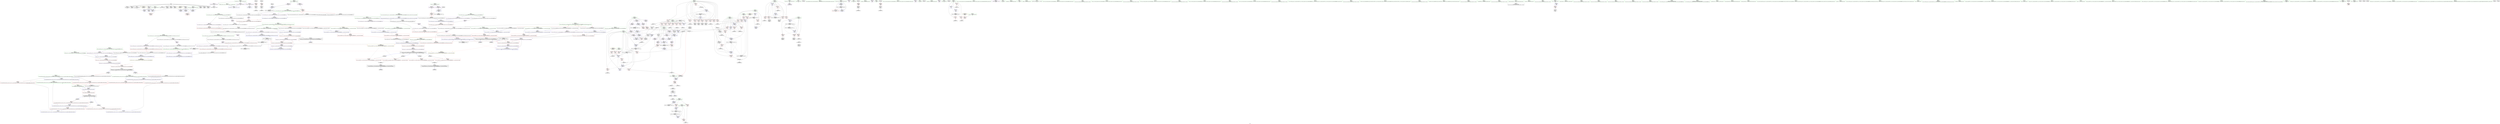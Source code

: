 digraph "SVFG" {
	label="SVFG";

	Node0x5648c69f3cd0 [shape=record,color=grey,label="{NodeID: 0\nNullPtr}"];
	Node0x5648c69f3cd0 -> Node0x5648c6a30350[style=solid];
	Node0x5648c69f3cd0 -> Node0x5648c6a30450[style=solid];
	Node0x5648c69f3cd0 -> Node0x5648c6a30520[style=solid];
	Node0x5648c69f3cd0 -> Node0x5648c6a305f0[style=solid];
	Node0x5648c69f3cd0 -> Node0x5648c6a306c0[style=solid];
	Node0x5648c69f3cd0 -> Node0x5648c6a30790[style=solid];
	Node0x5648c69f3cd0 -> Node0x5648c6a30860[style=solid];
	Node0x5648c69f3cd0 -> Node0x5648c6a30930[style=solid];
	Node0x5648c69f3cd0 -> Node0x5648c6a30a00[style=solid];
	Node0x5648c69f3cd0 -> Node0x5648c6a30ad0[style=solid];
	Node0x5648c69f3cd0 -> Node0x5648c6a30ba0[style=solid];
	Node0x5648c69f3cd0 -> Node0x5648c6a30c70[style=solid];
	Node0x5648c69f3cd0 -> Node0x5648c6a3c650[style=solid];
	Node0x5648c6a40640 [shape=record,color=black,label="{NodeID: 775\n341 = PHI()\n}"];
	Node0x5648c6a40640 -> Node0x5648c6a3a810[style=solid];
	Node0x5648c6a3a740 [shape=record,color=red,label="{NodeID: 277\n321\<--320\n\<--call60\n_Z5solvev\n}"];
	Node0x5648c6a3a740 -> Node0x5648c6a31730[style=solid];
	Node0x5648c6a2b310 [shape=record,color=green,label="{NodeID: 111\n677\<--678\n__tmp\<--__tmp_field_insensitive\n_ZSt4swapIcENSt9enable_ifIXsr6__and_ISt6__not_ISt15__is_tuple_likeIT_EESt21is_move_constructibleIS3_ESt18is_move_assignableIS3_EEE5valueEvE4typeERS3_SC_\n|{|<s1>52}}"];
	Node0x5648c6a2b310 -> Node0x5648c6a3fdc0[style=solid];
	Node0x5648c6a2b310:s1 -> Node0x5648c6a42a50[style=solid,color=red];
	Node0x5648c6a4bea0 [shape=record,color=grey,label="{NodeID: 554\n363 = Binary(362, 69, )\n}"];
	Node0x5648c6a4bea0 -> Node0x5648c6a31ce0[style=solid];
	Node0x5648c6a2fa80 [shape=record,color=red,label="{NodeID: 222\n390\<--91\n\<--x\n_Z5solvev\n}"];
	Node0x5648c6a2fa80 -> Node0x5648c6a36cb0[style=solid];
	Node0x5648c6a2bcf0 [shape=record,color=green,label="{NodeID: 56\n129\<--130\nj\<--j_field_insensitive\n_Z5solvev\n}"];
	Node0x5648c6a2bcf0 -> Node0x5648c6a398a0[style=solid];
	Node0x5648c6a2bcf0 -> Node0x5648c6a39970[style=solid];
	Node0x5648c6a2bcf0 -> Node0x5648c6a39a40[style=solid];
	Node0x5648c6a2bcf0 -> Node0x5648c6a39b10[style=solid];
	Node0x5648c6a2bcf0 -> Node0x5648c6a39be0[style=solid];
	Node0x5648c6a2bcf0 -> Node0x5648c6a39cb0[style=solid];
	Node0x5648c6a2bcf0 -> Node0x5648c6a39d80[style=solid];
	Node0x5648c6a2bcf0 -> Node0x5648c6a39e50[style=solid];
	Node0x5648c6a2bcf0 -> Node0x5648c6a39f20[style=solid];
	Node0x5648c6a2bcf0 -> Node0x5648c6a39ff0[style=solid];
	Node0x5648c6a2bcf0 -> Node0x5648c6a3e220[style=solid];
	Node0x5648c6a2bcf0 -> Node0x5648c6a3e7d0[style=solid];
	Node0x5648c6a3d520 [shape=record,color=blue,label="{NodeID: 333\n121\<--57\nr\<--\n_Z5solvev\n}"];
	Node0x5648c6a3d520 -> Node0x5648c6a392f0[style=dashed];
	Node0x5648c6a3d520 -> Node0x5648c6a393c0[style=dashed];
	Node0x5648c6a3d520 -> Node0x5648c6a39490[style=dashed];
	Node0x5648c6a3d520 -> Node0x5648c6a39560[style=dashed];
	Node0x5648c6a3d520 -> Node0x5648c6a39630[style=dashed];
	Node0x5648c6a3d520 -> Node0x5648c6a3dba0[style=dashed];
	Node0x5648c6a3d520 -> Node0x5648c6a644e0[style=dashed];
	Node0x5648c6a32d20 [shape=record,color=purple,label="{NodeID: 167\n31\<--4\n\<--_ZStL8__ioinit\n__cxx_global_var_init\n}"];
	Node0x5648c6a0bac0 [shape=record,color=green,label="{NodeID: 1\n7\<--1\n__dso_handle\<--dummyObj\nGlob }"];
	Node0x5648c6a40740 [shape=record,color=black,label="{NodeID: 776\n270 = PHI()\n}"];
	Node0x5648c6a3a810 [shape=record,color=red,label="{NodeID: 278\n342\<--341\n\<--call70\n_Z5solvev\n}"];
	Node0x5648c6a3a810 -> Node0x5648c6a319a0[style=solid];
	Node0x5648c6a2b3e0 [shape=record,color=green,label="{NodeID: 112\n683\<--684\n_ZSt4moveIRcEONSt16remove_referenceIT_E4typeEOS2_\<--_ZSt4moveIRcEONSt16remove_referenceIT_E4typeEOS2__field_insensitive\n}"];
	Node0x5648c6a4c020 [shape=record,color=grey,label="{NodeID: 555\n213 = Binary(208, 212, )\n|{<s0>13}}"];
	Node0x5648c6a4c020:s0 -> Node0x5648c6a43350[style=solid,color=red];
	Node0x5648c6a2fb50 [shape=record,color=red,label="{NodeID: 223\n141\<--93\n\<--y\n_Z5solvev\n}"];
	Node0x5648c6a2fb50 -> Node0x5648c6a3cb60[style=solid];
	Node0x5648c6a2bdc0 [shape=record,color=green,label="{NodeID: 57\n131\<--132\ncleanup.dest.slot\<--cleanup.dest.slot_field_insensitive\n_Z5solvev\n}"];
	Node0x5648c6a2bdc0 -> Node0x5648c6a3a0c0[style=solid];
	Node0x5648c6a2bdc0 -> Node0x5648c6a3e8a0[style=solid];
	Node0x5648c6a2bdc0 -> Node0x5648c6a3e970[style=solid];
	Node0x5648c6a3d5f0 [shape=record,color=blue,label="{NodeID: 334\n123\<--215\ntmp\<--add24\n_Z5solvev\n}"];
	Node0x5648c6a3d5f0 -> Node0x5648c6a39700[style=dashed];
	Node0x5648c6a3d5f0 -> Node0x5648c6a397d0[style=dashed];
	Node0x5648c6a3d5f0 -> Node0x5648c6a3d5f0[style=dashed];
	Node0x5648c6a3d5f0 -> Node0x5648c6a649e0[style=dashed];
	Node0x5648c6a32df0 [shape=record,color=purple,label="{NodeID: 168\n70\<--9\n\<--.str\nmain\n}"];
	Node0x5648c6a0bb50 [shape=record,color=green,label="{NodeID: 2\n8\<--1\n_ZSt3cin\<--dummyObj\nGlob }"];
	Node0x5648c6a40810 [shape=record,color=black,label="{NodeID: 777\n285 = PHI()\n}"];
	Node0x5648c6a40810 -> Node0x5648c6a3dee0[style=solid];
	Node0x5648c6a6ddf0 [shape=record,color=black,label="{NodeID: 611\nMR_54V_4 = PHI(MR_54V_5, MR_54V_2, )\npts\{5270000 \}\n|{|<s2>37|<s3>41|<s4>41}}"];
	Node0x5648c6a6ddf0 -> Node0x5648c6a3c2e0[style=dashed];
	Node0x5648c6a6ddf0 -> Node0x5648c6a71ef0[style=dashed];
	Node0x5648c6a6ddf0:s2 -> Node0x5648c6a7d780[style=dashed,color=red];
	Node0x5648c6a6ddf0:s3 -> Node0x5648c6a3b780[style=dashed,color=red];
	Node0x5648c6a6ddf0:s4 -> Node0x5648c6a3fa80[style=dashed,color=red];
	Node0x5648c6a3a8e0 [shape=record,color=red,label="{NodeID: 279\n357\<--356\n\<--call80\n_Z5solvev\n}"];
	Node0x5648c6a3a8e0 -> Node0x5648c6a31c10[style=solid];
	Node0x5648c6a2b4e0 [shape=record,color=green,label="{NodeID: 113\n699\<--700\nthis.addr\<--this.addr_field_insensitive\n_ZNK9__gnu_cxx17__normal_iteratorIPcNSt7__cxx1112basic_stringIcSt11char_traitsIcESaIcEEEEdeEv\n}"];
	Node0x5648c6a2b4e0 -> Node0x5648c6a3bed0[style=solid];
	Node0x5648c6a2b4e0 -> Node0x5648c6a343a0[style=solid];
	Node0x5648c6a36230 [shape=record,color=grey,label="{NodeID: 556\n264 = Binary(262, 197, )\n}"];
	Node0x5648c6a36230 -> Node0x5648c6a31590[style=solid];
	Node0x5648c6a2fc20 [shape=record,color=red,label="{NodeID: 224\n394\<--93\n\<--y\n_Z5solvev\n}"];
	Node0x5648c6a2fc20 -> Node0x5648c6a36b30[style=solid];
	Node0x5648c6a2be90 [shape=record,color=green,label="{NodeID: 58\n134\<--135\n_ZNSirsERx\<--_ZNSirsERx_field_insensitive\n}"];
	Node0x5648c6a3d6c0 [shape=record,color=blue,label="{NodeID: 335\n117\<--221\nmsum\<--\n_Z5solvev\n}"];
	Node0x5648c6a3d6c0 -> Node0x5648c6a705f0[style=dashed];
	Node0x5648c6a32ec0 [shape=record,color=purple,label="{NodeID: 169\n182\<--11\n\<--.str.1\n_Z5solvev\n}"];
	Node0x5648c6a0c210 [shape=record,color=green,label="{NodeID: 3\n9\<--1\n.str\<--dummyObj\nGlob }"];
	Node0x5648c6a40940 [shape=record,color=black,label="{NodeID: 778\n290 = PHI()\n}"];
	Node0x5648c6a40940 -> Node0x5648c6a3dfb0[style=solid];
	Node0x5648c6a3a9b0 [shape=record,color=red,label="{NodeID: 280\n372\<--371\n\<--call90\n_Z5solvev\n}"];
	Node0x5648c6a3a9b0 -> Node0x5648c6a31e80[style=solid];
	Node0x5648c6a2b5b0 [shape=record,color=green,label="{NodeID: 114\n708\<--709\n__t.addr\<--__t.addr_field_insensitive\n_ZSt4moveIRcEONSt16remove_referenceIT_E4typeEOS2_\n}"];
	Node0x5648c6a2b5b0 -> Node0x5648c6a3c070[style=solid];
	Node0x5648c6a2b5b0 -> Node0x5648c6a34470[style=solid];
	Node0x5648c6a363b0 [shape=record,color=grey,label="{NodeID: 557\n262 = Binary(261, 263, )\n}"];
	Node0x5648c6a363b0 -> Node0x5648c6a36230[style=solid];
	Node0x5648c6a2fcf0 [shape=record,color=red,label="{NodeID: 225\n146\<--95\n\<--f\n_Z5solvev\n}"];
	Node0x5648c6a2fcf0 -> Node0x5648c6a3cc30[style=solid];
	Node0x5648c6a2bf90 [shape=record,color=green,label="{NodeID: 59\n144\<--145\n_ZNSt7__cxx1112basic_stringIcSt11char_traitsIcESaIcEEC1Ev\<--_ZNSt7__cxx1112basic_stringIcSt11char_traitsIcESaIcEEC1Ev_field_insensitive\n}"];
	Node0x5648c6a3d790 [shape=record,color=blue,label="{NodeID: 336\n119\<--223\npp\<--\n_Z5solvev\n}"];
	Node0x5648c6a3d790 -> Node0x5648c6a70af0[style=dashed];
	Node0x5648c6a32f90 [shape=record,color=purple,label="{NodeID: 170\n401\<--14\n\<--.str.2\n_Z5solvev\n}"];
	Node0x5648c6a0c2a0 [shape=record,color=green,label="{NodeID: 4\n11\<--1\n.str.1\<--dummyObj\nGlob }"];
	Node0x5648c6a40a40 [shape=record,color=black,label="{NodeID: 779\n302 = PHI()\n}"];
	Node0x5648c6a3aa80 [shape=record,color=red,label="{NodeID: 281\n454\<--451\n\<--__x.addr\n_ZSt3absx\n}"];
	Node0x5648c6a3aa80 -> Node0x5648c6a49f80[style=solid];
	Node0x5648c6a3aa80 -> Node0x5648c6a36530[style=solid];
	Node0x5648c6a3aa80 -> Node0x5648c6a37bb0[style=solid];
	Node0x5648c6a30280 [shape=record,color=green,label="{NodeID: 115\n22\<--713\n_GLOBAL__sub_I_ir5_1_1.cpp\<--_GLOBAL__sub_I_ir5_1_1.cpp_field_insensitive\n}"];
	Node0x5648c6a30280 -> Node0x5648c6a3c550[style=solid];
	Node0x5648c6a36530 [shape=record,color=grey,label="{NodeID: 558\n455 = Binary(158, 454, )\n}"];
	Node0x5648c6a36530 -> Node0x5648c6a49f80[style=solid];
	Node0x5648c6a2fdc0 [shape=record,color=red,label="{NodeID: 226\n315\<--95\n\<--f\n_Z5solvev\n}"];
	Node0x5648c6a2fdc0 -> Node0x5648c6a36fb0[style=solid];
	Node0x5648c6a2c090 [shape=record,color=green,label="{NodeID: 60\n180\<--181\n_ZNSaIcEC1Ev\<--_ZNSaIcEC1Ev_field_insensitive\n}"];
	Node0x5648c6a3d860 [shape=record,color=blue,label="{NodeID: 337\n113\<--227\nexn.slot\<--\n_Z5solvev\n}"];
	Node0x5648c6a3d860 -> Node0x5648c6a38e10[style=dashed];
	Node0x5648c6a33060 [shape=record,color=purple,label="{NodeID: 171\n402\<--16\n\<--.str.3\n_Z5solvev\n}"];
	Node0x5648c6a0c360 [shape=record,color=green,label="{NodeID: 5\n13\<--1\n_ZSt4cout\<--dummyObj\nGlob }"];
	Node0x5648c6a40b40 [shape=record,color=black,label="{NodeID: 780\n305 = PHI()\n}"];
	Node0x5648c6a6ecf0 [shape=record,color=black,label="{NodeID: 614\nMR_56V_5 = PHI(MR_56V_6, MR_56V_4, )\npts\{5290000 \}\n|{|<s2>37|<s3>42|<s4>42}}"];
	Node0x5648c6a6ecf0 -> Node0x5648c6a3c3b0[style=dashed];
	Node0x5648c6a6ecf0 -> Node0x5648c6a70ff0[style=dashed];
	Node0x5648c6a6ecf0:s2 -> Node0x5648c6a7d780[style=dashed,color=red];
	Node0x5648c6a6ecf0:s3 -> Node0x5648c6a3b2a0[style=dashed,color=red];
	Node0x5648c6a6ecf0:s4 -> Node0x5648c6a3f5a0[style=dashed,color=red];
	Node0x5648c6a3ab50 [shape=record,color=red,label="{NodeID: 282\n499\<--498\n\<--coerce.dive4\n_ZSt7reverseIN9__gnu_cxx17__normal_iteratorIPcNSt7__cxx1112basic_stringIcSt11char_traitsIcESaIcEEEEEEvT_SA_\n|{<s0>34}}"];
	Node0x5648c6a3ab50:s0 -> Node0x5648c6a42550[style=solid,color=red];
	Node0x5648c6a30350 [shape=record,color=black,label="{NodeID: 116\n2\<--3\ndummyVal\<--dummyVal\n}"];
	Node0x5648c6a366b0 [shape=record,color=grey,label="{NodeID: 559\n68 = Binary(67, 69, )\n}"];
	Node0x5648c6a2fe90 [shape=record,color=red,label="{NodeID: 227\n418\<--95\n\<--f\n_Z5solvev\n}"];
	Node0x5648c6a2fe90 -> Node0x5648c6a4ae20[style=solid];
	Node0x5648c6a2c190 [shape=record,color=green,label="{NodeID: 61\n184\<--185\n_ZNSt7__cxx1112basic_stringIcSt11char_traitsIcESaIcEEC1EPKcRKS3_\<--_ZNSt7__cxx1112basic_stringIcSt11char_traitsIcESaIcEEC1EPKcRKS3__field_insensitive\n}"];
	Node0x5648c6a3d930 [shape=record,color=blue,label="{NodeID: 338\n115\<--229\nehselector.slot\<--\n_Z5solvev\n}"];
	Node0x5648c6a3d930 -> Node0x5648c6a38ee0[style=dashed];
	Node0x5648c6a33130 [shape=record,color=purple,label="{NodeID: 172\n403\<--18\n\<--__PRETTY_FUNCTION__._Z5solvev\n_Z5solvev\n}"];
	Node0x5648c6a0c420 [shape=record,color=green,label="{NodeID: 6\n14\<--1\n.str.2\<--dummyObj\nGlob }"];
	Node0x5648c6a40c10 [shape=record,color=black,label="{NodeID: 781\n356 = PHI()\n}"];
	Node0x5648c6a40c10 -> Node0x5648c6a3a8e0[style=solid];
	Node0x5648c6a3ac20 [shape=record,color=red,label="{NodeID: 283\n501\<--500\n\<--coerce.dive5\n_ZSt7reverseIN9__gnu_cxx17__normal_iteratorIPcNSt7__cxx1112basic_stringIcSt11char_traitsIcESaIcEEEEEEvT_SA_\n|{<s0>34}}"];
	Node0x5648c6a3ac20:s0 -> Node0x5648c6a42690[style=solid,color=red];
	Node0x5648c6a30450 [shape=record,color=black,label="{NodeID: 117\n226\<--3\n\<--dummyVal\n_Z5solvev\n}"];
	Node0x5648c6a36830 [shape=record,color=grey,label="{NodeID: 560\n161 = Binary(57, 160, )\n}"];
	Node0x5648c6a36830 -> Node0x5648c6a30fe0[style=solid];
	Node0x5648c6a2ff60 [shape=record,color=red,label="{NodeID: 228\n199\<--97\n\<--ax\n_Z5solvev\n}"];
	Node0x5648c6a2ff60 -> Node0x5648c6a4ab20[style=solid];
	Node0x5648c6a2c290 [shape=record,color=green,label="{NodeID: 62\n187\<--188\n_ZNSaIcED1Ev\<--_ZNSaIcED1Ev_field_insensitive\n}"];
	Node0x5648c6a3da00 [shape=record,color=blue,label="{NodeID: 339\n113\<--234\nexn.slot\<--\n_Z5solvev\n}"];
	Node0x5648c6a3da00 -> Node0x5648c6a38e10[style=dashed];
	Node0x5648c6a33200 [shape=record,color=purple,label="{NodeID: 173\n717\<--20\nllvm.global_ctors_0\<--llvm.global_ctors\nGlob }"];
	Node0x5648c6a33200 -> Node0x5648c6a3c480[style=solid];
	Node0x5648c6a0c4e0 [shape=record,color=green,label="{NodeID: 7\n16\<--1\n.str.3\<--dummyObj\nGlob }"];
	Node0x5648c6a40d40 [shape=record,color=black,label="{NodeID: 782\n371 = PHI()\n}"];
	Node0x5648c6a40d40 -> Node0x5648c6a3a9b0[style=solid];
	Node0x5648c6a3acf0 [shape=record,color=red,label="{NodeID: 284\n560\<--559\n\<--coerce.dive5\n_ZSt9__reverseIN9__gnu_cxx17__normal_iteratorIPcNSt7__cxx1112basic_stringIcSt11char_traitsIcESaIcEEEEEEvT_SA_St26random_access_iterator_tag\n|{<s0>40}}"];
	Node0x5648c6a3acf0:s0 -> Node0x5648c6a42050[style=solid,color=red];
	Node0x5648c6a30520 [shape=record,color=black,label="{NodeID: 118\n227\<--3\n\<--dummyVal\n_Z5solvev\n}"];
	Node0x5648c6a30520 -> Node0x5648c6a3d860[style=solid];
	Node0x5648c6a369b0 [shape=record,color=grey,label="{NodeID: 561\n344 = cmp(343, 345, )\n}"];
	Node0x5648c6a30030 [shape=record,color=red,label="{NodeID: 229\n247\<--97\n\<--ax\n_Z5solvev\n}"];
	Node0x5648c6a30030 -> Node0x5648c6a4afa0[style=solid];
	Node0x5648c6a2c390 [shape=record,color=green,label="{NodeID: 63\n206\<--207\n_ZSt3absx\<--_ZSt3absx_field_insensitive\n}"];
	Node0x5648c6a3dad0 [shape=record,color=blue,label="{NodeID: 340\n115\<--236\nehselector.slot\<--\n_Z5solvev\n}"];
	Node0x5648c6a3dad0 -> Node0x5648c6a38ee0[style=dashed];
	Node0x5648c6a33300 [shape=record,color=purple,label="{NodeID: 174\n718\<--20\nllvm.global_ctors_1\<--llvm.global_ctors\nGlob }"];
	Node0x5648c6a33300 -> Node0x5648c6a3c550[style=solid];
	Node0x5648c6a0c5a0 [shape=record,color=green,label="{NodeID: 8\n18\<--1\n__PRETTY_FUNCTION__._Z5solvev\<--dummyObj\nGlob }"];
	Node0x5648c6a40e40 [shape=record,color=black,label="{NodeID: 783\n540 = PHI(585, )\n}"];
	Node0x5648c6a3adc0 [shape=record,color=red,label="{NodeID: 285\n562\<--561\n\<--coerce.dive6\n_ZSt9__reverseIN9__gnu_cxx17__normal_iteratorIPcNSt7__cxx1112basic_stringIcSt11char_traitsIcESaIcEEEEEEvT_SA_St26random_access_iterator_tag\n|{<s0>40}}"];
	Node0x5648c6a3adc0:s0 -> Node0x5648c6a42190[style=solid,color=red];
	Node0x5648c6a305f0 [shape=record,color=black,label="{NodeID: 119\n229\<--3\n\<--dummyVal\n_Z5solvev\n}"];
	Node0x5648c6a305f0 -> Node0x5648c6a3d930[style=solid];
	Node0x5648c6a36b30 [shape=record,color=grey,label="{NodeID: 562\n395 = cmp(393, 394, )\n}"];
	Node0x5648c6a36b30 -> Node0x5648c6747cf0[style=solid];
	Node0x5648c6a30100 [shape=record,color=red,label="{NodeID: 230\n279\<--97\n\<--ax\n_Z5solvev\n}"];
	Node0x5648c6a30100 -> Node0x5648c6a375b0[style=solid];
	Node0x5648c6a2c490 [shape=record,color=green,label="{NodeID: 64\n239\<--240\n_ZNSt7__cxx1112basic_stringIcSt11char_traitsIcESaIcEED1Ev\<--_ZNSt7__cxx1112basic_stringIcSt11char_traitsIcESaIcEED1Ev_field_insensitive\n}"];
	Node0x5648c6a3dba0 [shape=record,color=blue,label="{NodeID: 341\n121\<--244\nr\<--inc\n_Z5solvev\n}"];
	Node0x5648c6a3dba0 -> Node0x5648c6a392f0[style=dashed];
	Node0x5648c6a3dba0 -> Node0x5648c6a393c0[style=dashed];
	Node0x5648c6a3dba0 -> Node0x5648c6a39490[style=dashed];
	Node0x5648c6a3dba0 -> Node0x5648c6a39560[style=dashed];
	Node0x5648c6a3dba0 -> Node0x5648c6a39630[style=dashed];
	Node0x5648c6a3dba0 -> Node0x5648c6a3dba0[style=dashed];
	Node0x5648c6a3dba0 -> Node0x5648c6a644e0[style=dashed];
	Node0x5648c6a33400 [shape=record,color=purple,label="{NodeID: 175\n719\<--20\nllvm.global_ctors_2\<--llvm.global_ctors\nGlob }"];
	Node0x5648c6a33400 -> Node0x5648c6a3c650[style=solid];
	Node0x5648c6a0c660 [shape=record,color=green,label="{NodeID: 9\n21\<--1\n\<--dummyObj\nCan only get source location for instruction, argument, global var or function.}"];
	Node0x5648c6a40f80 [shape=record,color=black,label="{NodeID: 784\n545 = PHI(604, )\n}"];
	Node0x5648c6a3ae90 [shape=record,color=red,label="{NodeID: 286\n594\<--588\n\<--__lhs.addr\n_ZN9__gnu_cxxeqIPcNSt7__cxx1112basic_stringIcSt11char_traitsIcESaIcEEEEEbRKNS_17__normal_iteratorIT_T0_EESD_\n|{<s0>43}}"];
	Node0x5648c6a3ae90:s0 -> Node0x5648c6a42f50[style=solid,color=red];
	Node0x5648c6a306c0 [shape=record,color=black,label="{NodeID: 120\n233\<--3\n\<--dummyVal\n_Z5solvev\n}"];
	Node0x5648c6a36cb0 [shape=record,color=grey,label="{NodeID: 563\n391 = cmp(389, 390, )\n}"];
	Node0x5648c6a38220 [shape=record,color=red,label="{NodeID: 231\n365\<--97\n\<--ax\n_Z5solvev\n}"];
	Node0x5648c6a38220 -> Node0x5648c6a4bd20[style=solid];
	Node0x5648c6a2c590 [shape=record,color=green,label="{NodeID: 65\n267\<--268\n_ZNSt7__cxx1112basic_stringIcSt11char_traitsIcESaIcEEixEm\<--_ZNSt7__cxx1112basic_stringIcSt11char_traitsIcESaIcEEixEm_field_insensitive\n}"];
	Node0x5648c6a3dc70 [shape=record,color=blue,label="{NodeID: 342\n97\<--252\nax\<--add28\n_Z5solvev\n}"];
	Node0x5648c6a3dc70 -> Node0x5648c6a2ff60[style=dashed];
	Node0x5648c6a3dc70 -> Node0x5648c6a30030[style=dashed];
	Node0x5648c6a3dc70 -> Node0x5648c6a30100[style=dashed];
	Node0x5648c6a3dc70 -> Node0x5648c6a3dc70[style=dashed];
	Node0x5648c6a3dc70 -> Node0x5648c6a3e080[style=dashed];
	Node0x5648c6a3dc70 -> Node0x5648c6a78cf0[style=dashed];
	Node0x5648c6a33500 [shape=record,color=purple,label="{NodeID: 176\n152\<--105\narrayinit.begin\<--dy\n_Z5solvev\n}"];
	Node0x5648c6a33500 -> Node0x5648c6a3cd00[style=solid];
	Node0x5648c6a0c720 [shape=record,color=green,label="{NodeID: 10\n57\<--1\n\<--dummyObj\nCan only get source location for instruction, argument, global var or function.}"];
	Node0x5648c6a410c0 [shape=record,color=black,label="{NodeID: 785\n549 = PHI(615, )\n}"];
	Node0x5648c6a705f0 [shape=record,color=black,label="{NodeID: 619\nMR_24V_7 = PHI(MR_24V_6, MR_24V_5, )\npts\{118 \}\n}"];
	Node0x5648c6a705f0 -> Node0x5648c6a38fb0[style=dashed];
	Node0x5648c6a705f0 -> Node0x5648c6a3d6c0[style=dashed];
	Node0x5648c6a705f0 -> Node0x5648c6a63ae0[style=dashed];
	Node0x5648c6a705f0 -> Node0x5648c6a705f0[style=dashed];
	Node0x5648c6a3af60 [shape=record,color=red,label="{NodeID: 287\n599\<--590\n\<--__rhs.addr\n_ZN9__gnu_cxxeqIPcNSt7__cxx1112basic_stringIcSt11char_traitsIcESaIcEEEEEbRKNS_17__normal_iteratorIT_T0_EESD_\n|{<s0>44}}"];
	Node0x5648c6a3af60:s0 -> Node0x5648c6a42f50[style=solid,color=red];
	Node0x5648c6a30790 [shape=record,color=black,label="{NodeID: 121\n234\<--3\n\<--dummyVal\n_Z5solvev\n}"];
	Node0x5648c6a30790 -> Node0x5648c6a3da00[style=solid];
	Node0x5648c6a36e30 [shape=record,color=grey,label="{NodeID: 564\n323 = cmp(322, 324, )\n}"];
	Node0x5648c6a382b0 [shape=record,color=red,label="{NodeID: 232\n380\<--97\n\<--ax\n_Z5solvev\n}"];
	Node0x5648c6a382b0 -> Node0x5648c6a4a520[style=solid];
	Node0x5648c6a2c690 [shape=record,color=green,label="{NodeID: 66\n271\<--272\n_ZNSt7__cxx1112basic_stringIcSt11char_traitsIcESaIcEEpLEc\<--_ZNSt7__cxx1112basic_stringIcSt11char_traitsIcESaIcEEpLEc_field_insensitive\n}"];
	Node0x5648c6a3dd40 [shape=record,color=blue,label="{NodeID: 343\n99\<--259\nay\<--add31\n_Z5solvev\n}"];
	Node0x5648c6a3dd40 -> Node0x5648c6a38450[style=dashed];
	Node0x5648c6a3dd40 -> Node0x5648c6a38520[style=dashed];
	Node0x5648c6a3dd40 -> Node0x5648c6a385f0[style=dashed];
	Node0x5648c6a3dd40 -> Node0x5648c6a3dd40[style=dashed];
	Node0x5648c6a3dd40 -> Node0x5648c6a3e150[style=dashed];
	Node0x5648c6a3dd40 -> Node0x5648c6a791f0[style=dashed];
	Node0x5648c6a335d0 [shape=record,color=purple,label="{NodeID: 177\n156\<--105\narrayinit.element\<--dy\n_Z5solvev\n}"];
	Node0x5648c6a335d0 -> Node0x5648c6a3cdd0[style=solid];
	Node0x5648c6a0c820 [shape=record,color=green,label="{NodeID: 11\n69\<--1\n\<--dummyObj\nCan only get source location for instruction, argument, global var or function.}"];
	Node0x5648c6a41200 [shape=record,color=black,label="{NodeID: 786\n566 = PHI(651, )\n}"];
	Node0x5648c6a70af0 [shape=record,color=black,label="{NodeID: 620\nMR_26V_7 = PHI(MR_26V_6, MR_26V_5, )\npts\{120 \}\n}"];
	Node0x5648c6a70af0 -> Node0x5648c6a39080[style=dashed];
	Node0x5648c6a70af0 -> Node0x5648c6a39150[style=dashed];
	Node0x5648c6a70af0 -> Node0x5648c6a39220[style=dashed];
	Node0x5648c6a70af0 -> Node0x5648c6a3d790[style=dashed];
	Node0x5648c6a70af0 -> Node0x5648c6a63fe0[style=dashed];
	Node0x5648c6a70af0 -> Node0x5648c6a70af0[style=dashed];
	Node0x5648c6a3b030 [shape=record,color=red,label="{NodeID: 288\n598\<--595\n\<--call\n_ZN9__gnu_cxxeqIPcNSt7__cxx1112basic_stringIcSt11char_traitsIcESaIcEEEEEbRKNS_17__normal_iteratorIT_T0_EESD_\n}"];
	Node0x5648c6a3b030 -> Node0x5648c6a37d30[style=solid];
	Node0x5648c6a30860 [shape=record,color=black,label="{NodeID: 122\n236\<--3\n\<--dummyVal\n_Z5solvev\n}"];
	Node0x5648c6a30860 -> Node0x5648c6a3dad0[style=solid];
	Node0x5648c6a36fb0 [shape=record,color=grey,label="{NodeID: 565\n316 = cmp(314, 315, )\n}"];
	Node0x5648c6a38380 [shape=record,color=red,label="{NodeID: 233\n389\<--97\n\<--ax\n_Z5solvev\n}"];
	Node0x5648c6a38380 -> Node0x5648c6a36cb0[style=solid];
	Node0x5648c6a2c790 [shape=record,color=green,label="{NodeID: 67\n286\<--287\n_ZNSt7__cxx1112basic_stringIcSt11char_traitsIcESaIcEE5beginEv\<--_ZNSt7__cxx1112basic_stringIcSt11char_traitsIcESaIcEE5beginEv_field_insensitive\n}"];
	Node0x5648c6a3de10 [shape=record,color=blue,label="{NodeID: 344\n103\<--276\nv\<--dec\n_Z5solvev\n}"];
	Node0x5648c6a3de10 -> Node0x5648c6a635e0[style=dashed];
	Node0x5648c6a336a0 [shape=record,color=purple,label="{NodeID: 178\n159\<--105\narrayinit.element3\<--dy\n_Z5solvev\n}"];
	Node0x5648c6a336a0 -> Node0x5648c6a3cea0[style=solid];
	Node0x5648c6a0c920 [shape=record,color=green,label="{NodeID: 12\n158\<--1\n\<--dummyObj\nCan only get source location for instruction, argument, global var or function.}"];
	Node0x5648c6a41340 [shape=record,color=black,label="{NodeID: 787\n569 = PHI(604, )\n}"];
	Node0x5648c6a70ff0 [shape=record,color=black,label="{NodeID: 621\nMR_56V_3 = PHI(MR_56V_2, MR_56V_5, )\npts\{5290000 \}\n}"];
	Node0x5648c6a3b100 [shape=record,color=red,label="{NodeID: 289\n601\<--600\n\<--call1\n_ZN9__gnu_cxxeqIPcNSt7__cxx1112basic_stringIcSt11char_traitsIcESaIcEEEEEbRKNS_17__normal_iteratorIT_T0_EESD_\n}"];
	Node0x5648c6a3b100 -> Node0x5648c6a37d30[style=solid];
	Node0x5648c6a30930 [shape=record,color=black,label="{NodeID: 123\n333\<--3\n\<--dummyVal\n_Z5solvev\n}"];
	Node0x5648c6a37130 [shape=record,color=grey,label="{NodeID: 566\n374 = cmp(373, 375, )\n}"];
	Node0x5648c6a38450 [shape=record,color=red,label="{NodeID: 234\n208\<--99\n\<--ay\n_Z5solvev\n}"];
	Node0x5648c6a38450 -> Node0x5648c6a4c020[style=solid];
	Node0x5648c6a2c890 [shape=record,color=green,label="{NodeID: 68\n291\<--292\n_ZNSt7__cxx1112basic_stringIcSt11char_traitsIcESaIcEE3endEv\<--_ZNSt7__cxx1112basic_stringIcSt11char_traitsIcESaIcEE3endEv_field_insensitive\n}"];
	Node0x5648c6a7c940 [shape=record,color=yellow,style=double,label="{NodeID: 677\n68V_1 = ENCHI(MR_68V_0)\npts\{5270000 5290000 \}\nFun[_ZN9__gnu_cxxeqIPcNSt7__cxx1112basic_stringIcSt11char_traitsIcESaIcEEEEEbRKNS_17__normal_iteratorIT_T0_EESD_]}"];
	Node0x5648c6a7c940 -> Node0x5648c6a3b030[style=dashed];
	Node0x5648c6a7c940 -> Node0x5648c6a3b100[style=dashed];
	Node0x5648c6a3dee0 [shape=record,color=blue,label="{NodeID: 345\n288\<--285\ncoerce.dive\<--call43\n_Z5solvev\n}"];
	Node0x5648c6a3dee0 -> Node0x5648c6a3a5a0[style=dashed];
	Node0x5648c6a3dee0 -> Node0x5648c6a7a0f0[style=dashed];
	Node0x5648c6a33770 [shape=record,color=purple,label="{NodeID: 179\n164\<--105\narrayinit.element5\<--dy\n_Z5solvev\n}"];
	Node0x5648c6a33770 -> Node0x5648c6a3cf70[style=solid];
	Node0x5648c6a0ca20 [shape=record,color=green,label="{NodeID: 13\n190\<--1\n\<--dummyObj\nCan only get source location for instruction, argument, global var or function.}"];
	Node0x5648c6a41480 [shape=record,color=black,label="{NodeID: 788\n595 = PHI(662, )\n}"];
	Node0x5648c6a41480 -> Node0x5648c6a3b030[style=solid];
	Node0x5648c6a714f0 [shape=record,color=black,label="{NodeID: 622\nMR_58V_2 = PHI(MR_58V_1, MR_58V_3, )\npts\{5330000 \}\n}"];
	Node0x5648c6a3b1d0 [shape=record,color=red,label="{NodeID: 290\n609\<--606\nthis1\<--this.addr\n_ZN9__gnu_cxx17__normal_iteratorIPcNSt7__cxx1112basic_stringIcSt11char_traitsIcESaIcEEEEmmEv\n}"];
	Node0x5648c6a3b1d0 -> Node0x5648c6a32840[style=solid];
	Node0x5648c6a3b1d0 -> Node0x5648c6a2ef20[style=solid];
	Node0x5648c6a30a00 [shape=record,color=black,label="{NodeID: 124\n334\<--3\n\<--dummyVal\n_Z5solvev\n}"];
	Node0x5648c6a30a00 -> Node0x5648c6a3e3c0[style=solid];
	Node0x5648c6a372b0 [shape=record,color=grey,label="{NodeID: 567\n150 = cmp(149, 69, )\n}"];
	Node0x5648c6a38520 [shape=record,color=red,label="{NodeID: 235\n254\<--99\n\<--ay\n_Z5solvev\n}"];
	Node0x5648c6a38520 -> Node0x5648c6a4aca0[style=solid];
	Node0x5648c6a2c990 [shape=record,color=green,label="{NodeID: 69\n300\<--301\n_ZSt7reverseIN9__gnu_cxx17__normal_iteratorIPcNSt7__cxx1112basic_stringIcSt11char_traitsIcESaIcEEEEEEvT_SA_\<--_ZSt7reverseIN9__gnu_cxx17__normal_iteratorIPcNSt7__cxx1112basic_stringIcSt11char_traitsIcESaIcEEEEEEvT_SA__field_insensitive\n}"];
	Node0x5648c6a3dfb0 [shape=record,color=blue,label="{NodeID: 346\n293\<--290\ncoerce.dive46\<--call45\n_Z5solvev\n}"];
	Node0x5648c6a3dfb0 -> Node0x5648c6a3a670[style=dashed];
	Node0x5648c6a3dfb0 -> Node0x5648c6a7a5f0[style=dashed];
	Node0x5648c6a33840 [shape=record,color=purple,label="{NodeID: 180\n211\<--105\narrayidx20\<--dy\n_Z5solvev\n}"];
	Node0x5648c6a33840 -> Node0x5648c6a3a260[style=solid];
	Node0x5648c6a0cb20 [shape=record,color=green,label="{NodeID: 14\n192\<--1\n\<--dummyObj\nCan only get source location for instruction, argument, global var or function.}"];
	Node0x5648c6a41650 [shape=record,color=black,label="{NodeID: 789\n600 = PHI(662, )\n}"];
	Node0x5648c6a41650 -> Node0x5648c6a3b100[style=solid];
	Node0x5648c6a719f0 [shape=record,color=black,label="{NodeID: 623\nMR_60V_2 = PHI(MR_60V_1, MR_60V_3, )\npts\{5350000 \}\n}"];
	Node0x5648c6a3b2a0 [shape=record,color=red,label="{NodeID: 291\n611\<--610\n\<--_M_current\n_ZN9__gnu_cxx17__normal_iteratorIPcNSt7__cxx1112basic_stringIcSt11char_traitsIcESaIcEEEEmmEv\n}"];
	Node0x5648c6a3b2a0 -> Node0x5648c6a2eff0[style=solid];
	Node0x5648c6a30ad0 [shape=record,color=black,label="{NodeID: 125\n336\<--3\n\<--dummyVal\n_Z5solvev\n}"];
	Node0x5648c6a30ad0 -> Node0x5648c6a3e490[style=solid];
	Node0x5648c6a37430 [shape=record,color=grey,label="{NodeID: 568\n283 = cmp(282, 158, )\n}"];
	Node0x5648c6a385f0 [shape=record,color=red,label="{NodeID: 236\n282\<--99\n\<--ay\n_Z5solvev\n}"];
	Node0x5648c6a385f0 -> Node0x5648c6a37430[style=solid];
	Node0x5648c6a2ca90 [shape=record,color=green,label="{NodeID: 70\n303\<--304\n_ZStlsIcSt11char_traitsIcESaIcEERSt13basic_ostreamIT_T0_ES7_RKNSt7__cxx1112basic_stringIS4_S5_T1_EE\<--_ZStlsIcSt11char_traitsIcESaIcEERSt13basic_ostreamIT_T0_ES7_RKNSt7__cxx1112basic_stringIS4_S5_T1_EE_field_insensitive\n}"];
	Node0x5648c6a3e080 [shape=record,color=blue,label="{NodeID: 347\n97\<--158\nax\<--\n_Z5solvev\n}"];
	Node0x5648c6a3e080 -> Node0x5648c6a76ef0[style=dashed];
	Node0x5648c6a33910 [shape=record,color=purple,label="{NodeID: 181\n257\<--105\narrayidx30\<--dy\n_Z5solvev\n}"];
	Node0x5648c6a33910 -> Node0x5648c6a3a400[style=solid];
	Node0x5648c6a0cc20 [shape=record,color=green,label="{NodeID: 15\n197\<--1\n\<--dummyObj\nCan only get source location for instruction, argument, global var or function.}"];
	Node0x5648c6a41790 [shape=record,color=black,label="{NodeID: 790\n625 = PHI(662, )\n}"];
	Node0x5648c6a41790 -> Node0x5648c6a3b510[style=solid];
	Node0x5648c6a71ef0 [shape=record,color=black,label="{NodeID: 624\nMR_54V_3 = PHI(MR_54V_2, MR_54V_4, )\npts\{5270000 \}\n}"];
	Node0x5648c6a3b370 [shape=record,color=red,label="{NodeID: 292\n624\<--618\n\<--__lhs.addr\n_ZN9__gnu_cxxltIPcNSt7__cxx1112basic_stringIcSt11char_traitsIcESaIcEEEEEbRKNS_17__normal_iteratorIT_T0_EESD_\n|{<s0>45}}"];
	Node0x5648c6a3b370:s0 -> Node0x5648c6a42f50[style=solid,color=red];
	Node0x5648c6a30ba0 [shape=record,color=black,label="{NodeID: 126\n427\<--3\nlpad.val\<--dummyVal\n_Z5solvev\n}"];
	Node0x5648c6a375b0 [shape=record,color=grey,label="{NodeID: 569\n280 = cmp(279, 158, )\n}"];
	Node0x5648c6a386c0 [shape=record,color=red,label="{NodeID: 237\n329\<--99\n\<--ay\n_Z5solvev\n}"];
	Node0x5648c6a386c0 -> Node0x5648c6a4b2a0[style=solid];
	Node0x5648c6a2cb90 [shape=record,color=green,label="{NodeID: 71\n306\<--307\n_ZSt4endlIcSt11char_traitsIcEERSt13basic_ostreamIT_T0_ES6_\<--_ZSt4endlIcSt11char_traitsIcEERSt13basic_ostreamIT_T0_ES6__field_insensitive\n}"];
	Node0x5648c6a3e150 [shape=record,color=blue,label="{NodeID: 348\n99\<--158\nay\<--\n_Z5solvev\n}"];
	Node0x5648c6a3e150 -> Node0x5648c6a386c0[style=dashed];
	Node0x5648c6a3e150 -> Node0x5648c6a38860[style=dashed];
	Node0x5648c6a3e150 -> Node0x5648c6a3e2f0[style=dashed];
	Node0x5648c6a3e150 -> Node0x5648c6a6ca20[style=dashed];
	Node0x5648c6a3e150 -> Node0x5648c6a791f0[style=dashed];
	Node0x5648c6a339e0 [shape=record,color=purple,label="{NodeID: 182\n166\<--107\narrayinit.begin6\<--dx\n_Z5solvev\n}"];
	Node0x5648c6a339e0 -> Node0x5648c6a3d040[style=solid];
	Node0x5648c6a0cd20 [shape=record,color=green,label="{NodeID: 16\n263\<--1\n\<--dummyObj\nCan only get source location for instruction, argument, global var or function.}"];
	Node0x5648c6a418d0 [shape=record,color=black,label="{NodeID: 791\n628 = PHI(662, )\n}"];
	Node0x5648c6a418d0 -> Node0x5648c6a3b5e0[style=solid];
	Node0x5648c6a3b440 [shape=record,color=red,label="{NodeID: 293\n627\<--620\n\<--__rhs.addr\n_ZN9__gnu_cxxltIPcNSt7__cxx1112basic_stringIcSt11char_traitsIcESaIcEEEEEbRKNS_17__normal_iteratorIT_T0_EESD_\n|{<s0>46}}"];
	Node0x5648c6a3b440:s0 -> Node0x5648c6a42f50[style=solid,color=red];
	Node0x5648c6a30c70 [shape=record,color=black,label="{NodeID: 127\n428\<--3\nlpad.val107\<--dummyVal\n_Z5solvev\n}"];
	Node0x5648c6a37730 [shape=record,color=grey,label="{NodeID: 570\n359 = cmp(358, 360, )\n}"];
	Node0x5648c6a38790 [shape=record,color=red,label="{NodeID: 238\n350\<--99\n\<--ay\n_Z5solvev\n}"];
	Node0x5648c6a38790 -> Node0x5648c6a4a9a0[style=solid];
	Node0x5648c6a2cc90 [shape=record,color=green,label="{NodeID: 72\n308\<--309\n_ZNSolsEPFRSoS_E\<--_ZNSolsEPFRSoS_E_field_insensitive\n}"];
	Node0x5648c6a3e220 [shape=record,color=blue,label="{NodeID: 349\n129\<--57\nj\<--\n_Z5solvev\n}"];
	Node0x5648c6a3e220 -> Node0x5648c6a398a0[style=dashed];
	Node0x5648c6a3e220 -> Node0x5648c6a39970[style=dashed];
	Node0x5648c6a3e220 -> Node0x5648c6a39a40[style=dashed];
	Node0x5648c6a3e220 -> Node0x5648c6a39b10[style=dashed];
	Node0x5648c6a3e220 -> Node0x5648c6a39be0[style=dashed];
	Node0x5648c6a3e220 -> Node0x5648c6a39cb0[style=dashed];
	Node0x5648c6a3e220 -> Node0x5648c6a39d80[style=dashed];
	Node0x5648c6a3e220 -> Node0x5648c6a39e50[style=dashed];
	Node0x5648c6a3e220 -> Node0x5648c6a39f20[style=dashed];
	Node0x5648c6a3e220 -> Node0x5648c6a39ff0[style=dashed];
	Node0x5648c6a3e220 -> Node0x5648c6a3e7d0[style=dashed];
	Node0x5648c6a3e220 -> Node0x5648c6a796f0[style=dashed];
	Node0x5648c6a33ab0 [shape=record,color=purple,label="{NodeID: 183\n168\<--107\narrayinit.element7\<--dx\n_Z5solvev\n}"];
	Node0x5648c6a33ab0 -> Node0x5648c6a3d110[style=solid];
	Node0x5648c6a0ce20 [shape=record,color=green,label="{NodeID: 17\n324\<--1\n\<--dummyObj\nCan only get source location for instruction, argument, global var or function.}"];
	Node0x5648c6a41a10 [shape=record,color=black,label="{NodeID: 792\n643 = PHI(697, )\n|{<s0>49}}"];
	Node0x5648c6a41a10:s0 -> Node0x5648c6a427d0[style=solid,color=red];
	Node0x5648c6a3b510 [shape=record,color=red,label="{NodeID: 294\n626\<--625\n\<--call\n_ZN9__gnu_cxxltIPcNSt7__cxx1112basic_stringIcSt11char_traitsIcESaIcEEEEEbRKNS_17__normal_iteratorIT_T0_EESD_\n}"];
	Node0x5648c6a3b510 -> Node0x5648c6a38030[style=solid];
	Node0x5648c6a30d40 [shape=record,color=black,label="{NodeID: 128\n33\<--34\n\<--_ZNSt8ios_base4InitD1Ev\nCan only get source location for instruction, argument, global var or function.}"];
	Node0x5648c6a378b0 [shape=record,color=grey,label="{NodeID: 571\n219 = cmp(217, 218, )\n}"];
	Node0x5648c6a38860 [shape=record,color=red,label="{NodeID: 239\n393\<--99\n\<--ay\n_Z5solvev\n}"];
	Node0x5648c6a38860 -> Node0x5648c6a36b30[style=solid];
	Node0x5648c6a2cd90 [shape=record,color=green,label="{NodeID: 73\n406\<--407\n__assert_fail\<--__assert_fail_field_insensitive\n}"];
	Node0x5648c6a3e2f0 [shape=record,color=blue,label="{NodeID: 350\n99\<--330\nay\<--add66\n_Z5solvev\n}"];
	Node0x5648c6a3e2f0 -> Node0x5648c6a6ca20[style=dashed];
	Node0x5648c6a33b80 [shape=record,color=purple,label="{NodeID: 184\n173\<--107\narrayinit.element10\<--dx\n_Z5solvev\n}"];
	Node0x5648c6a33b80 -> Node0x5648c6a3d1e0[style=solid];
	Node0x5648c6a0cf20 [shape=record,color=green,label="{NodeID: 18\n345\<--1\n\<--dummyObj\nCan only get source location for instruction, argument, global var or function.}"];
	Node0x5648c6a41b50 [shape=record,color=black,label="{NodeID: 793\n646 = PHI(697, )\n|{<s0>49}}"];
	Node0x5648c6a41b50:s0 -> Node0x5648c6a42910[style=solid,color=red];
	Node0x5648c6a3b5e0 [shape=record,color=red,label="{NodeID: 295\n629\<--628\n\<--call1\n_ZN9__gnu_cxxltIPcNSt7__cxx1112basic_stringIcSt11char_traitsIcESaIcEEEEEbRKNS_17__normal_iteratorIT_T0_EESD_\n}"];
	Node0x5648c6a3b5e0 -> Node0x5648c6a38030[style=solid];
	Node0x5648c6a30e40 [shape=record,color=black,label="{NodeID: 129\n49\<--82\nmain_ret\<--\nmain\n}"];
	Node0x5648c6a37a30 [shape=record,color=grey,label="{NodeID: 572\n196 = cmp(195, 197, )\n}"];
	Node0x5648c6a38930 [shape=record,color=red,label="{NodeID: 240\n149\<--103\n\<--v\n_Z5solvev\n}"];
	Node0x5648c6a38930 -> Node0x5648c6a372b0[style=solid];
	Node0x5648c6a2ce90 [shape=record,color=green,label="{NodeID: 74\n443\<--444\n__gxx_personality_v0\<--__gxx_personality_v0_field_insensitive\n}"];
	Node0x5648c6a3e3c0 [shape=record,color=blue,label="{NodeID: 351\n113\<--334\nexn.slot\<--\n_Z5solvev\n}"];
	Node0x5648c6a3e3c0 -> Node0x5648c6a38e10[style=dashed];
	Node0x5648c6a33c50 [shape=record,color=purple,label="{NodeID: 185\n175\<--107\narrayinit.element11\<--dx\n_Z5solvev\n}"];
	Node0x5648c6a33c50 -> Node0x5648c6a3d2b0[style=solid];
	Node0x5648c6a0d020 [shape=record,color=green,label="{NodeID: 19\n360\<--1\n\<--dummyObj\nCan only get source location for instruction, argument, global var or function.}"];
	Node0x5648c6a41c90 [shape=record,color=black,label="{NodeID: 794\n682 = PHI(706, )\n}"];
	Node0x5648c6a41c90 -> Node0x5648c6a3bc60[style=solid];
	Node0x5648c6a3b6b0 [shape=record,color=red,label="{NodeID: 296\n656\<--653\nthis1\<--this.addr\n_ZN9__gnu_cxx17__normal_iteratorIPcNSt7__cxx1112basic_stringIcSt11char_traitsIcESaIcEEEEppEv\n}"];
	Node0x5648c6a3b6b0 -> Node0x5648c6a329e0[style=solid];
	Node0x5648c6a3b6b0 -> Node0x5648c6a2f260[style=solid];
	Node0x5648c6a30f10 [shape=record,color=black,label="{NodeID: 130\n154\<--153\nconv\<--\n_Z5solvev\n}"];
	Node0x5648c6a30f10 -> Node0x5648c6a3cd00[style=solid];
	Node0x5648c6a37bb0 [shape=record,color=grey,label="{NodeID: 573\n456 = cmp(454, 158, )\n}"];
	Node0x5648c6a38a00 [shape=record,color=red,label="{NodeID: 241\n153\<--103\n\<--v\n_Z5solvev\n}"];
	Node0x5648c6a38a00 -> Node0x5648c6a30f10[style=solid];
	Node0x5648c6a2cf90 [shape=record,color=green,label="{NodeID: 75\n451\<--452\n__x.addr\<--__x.addr_field_insensitive\n_ZSt3absx\n}"];
	Node0x5648c6a2cf90 -> Node0x5648c6a3aa80[style=solid];
	Node0x5648c6a2cf90 -> Node0x5648c6a3eb10[style=solid];
	Node0x5648c6a3e490 [shape=record,color=blue,label="{NodeID: 352\n115\<--336\nehselector.slot\<--\n_Z5solvev\n}"];
	Node0x5648c6a3e490 -> Node0x5648c6a38ee0[style=dashed];
	Node0x5648c6a33d20 [shape=record,color=purple,label="{NodeID: 186\n202\<--107\narrayidx\<--dx\n_Z5solvev\n}"];
	Node0x5648c6a33d20 -> Node0x5648c6a3a190[style=solid];
	Node0x5648c6a0d120 [shape=record,color=green,label="{NodeID: 20\n375\<--1\n\<--dummyObj\nCan only get source location for instruction, argument, global var or function.}"];
	Node0x5648c6a41dd0 [shape=record,color=black,label="{NodeID: 795\n688 = PHI(706, )\n}"];
	Node0x5648c6a41dd0 -> Node0x5648c6a3bd30[style=solid];
	Node0x5648c6a3b780 [shape=record,color=red,label="{NodeID: 297\n658\<--657\n\<--_M_current\n_ZN9__gnu_cxx17__normal_iteratorIPcNSt7__cxx1112basic_stringIcSt11char_traitsIcESaIcEEEEppEv\n}"];
	Node0x5648c6a3b780 -> Node0x5648c6a2f330[style=solid];
	Node0x5648c6a30fe0 [shape=record,color=black,label="{NodeID: 131\n162\<--161\nconv4\<--sub\n_Z5solvev\n}"];
	Node0x5648c6a30fe0 -> Node0x5648c6a3cea0[style=solid];
	Node0x5648c6a37d30 [shape=record,color=grey,label="{NodeID: 574\n602 = cmp(598, 601, )\n}"];
	Node0x5648c6a37d30 -> Node0x5648c6a32770[style=solid];
	Node0x5648c6a38ad0 [shape=record,color=red,label="{NodeID: 242\n160\<--103\n\<--v\n_Z5solvev\n}"];
	Node0x5648c6a38ad0 -> Node0x5648c6a36830[style=solid];
	Node0x5648c6a2d060 [shape=record,color=green,label="{NodeID: 76\n470\<--471\n__first\<--__first_field_insensitive\n_ZSt7reverseIN9__gnu_cxx17__normal_iteratorIPcNSt7__cxx1112basic_stringIcSt11char_traitsIcESaIcEEEEEEvT_SA_\n|{|<s2>33}}"];
	Node0x5648c6a2d060 -> Node0x5648c6a320f0[style=solid];
	Node0x5648c6a2d060 -> Node0x5648c6a2e220[style=solid];
	Node0x5648c6a2d060:s2 -> Node0x5648c6a43240[style=solid,color=red];
	Node0x5648c6a3e560 [shape=record,color=blue,label="{NodeID: 353\n99\<--351\nay\<--sub76\n_Z5solvev\n}"];
	Node0x5648c6a3e560 -> Node0x5648c6a386c0[style=dashed];
	Node0x5648c6a3e560 -> Node0x5648c6a38860[style=dashed];
	Node0x5648c6a3e560 -> Node0x5648c6a3e2f0[style=dashed];
	Node0x5648c6a3e560 -> Node0x5648c6a6ca20[style=dashed];
	Node0x5648c6a3e560 -> Node0x5648c6a791f0[style=dashed];
	Node0x5648c6a33df0 [shape=record,color=purple,label="{NodeID: 187\n250\<--107\narrayidx27\<--dx\n_Z5solvev\n}"];
	Node0x5648c6a33df0 -> Node0x5648c6a3a330[style=solid];
	Node0x5648c6a28e30 [shape=record,color=green,label="{NodeID: 21\n398\<--1\n\<--dummyObj\nCan only get source location for instruction, argument, global var or function.}"];
	Node0x5648c6a41f10 [shape=record,color=black,label="{NodeID: 796\n692 = PHI(706, )\n}"];
	Node0x5648c6a41f10 -> Node0x5648c6a3be00[style=solid];
	Node0x5648c6a3b850 [shape=record,color=red,label="{NodeID: 298\n667\<--664\nthis1\<--this.addr\n_ZNK9__gnu_cxx17__normal_iteratorIPcNSt7__cxx1112basic_stringIcSt11char_traitsIcESaIcEEEE4baseEv\n}"];
	Node0x5648c6a3b850 -> Node0x5648c6a2f400[style=solid];
	Node0x5648c6a310b0 [shape=record,color=black,label="{NodeID: 132\n171\<--170\nconv9\<--sub8\n_Z5solvev\n}"];
	Node0x5648c6a310b0 -> Node0x5648c6a3d110[style=solid];
	Node0x5648c6a37eb0 [shape=record,color=grey,label="{NodeID: 575\n65 = cmp(63, 64, )\n}"];
	Node0x5648c6a38ba0 [shape=record,color=red,label="{NodeID: 243\n169\<--103\n\<--v\n_Z5solvev\n}"];
	Node0x5648c6a38ba0 -> Node0x5648c6a4b8a0[style=solid];
	Node0x5648c6a2d130 [shape=record,color=green,label="{NodeID: 77\n472\<--473\n__last\<--__last_field_insensitive\n_ZSt7reverseIN9__gnu_cxx17__normal_iteratorIPcNSt7__cxx1112basic_stringIcSt11char_traitsIcESaIcEEEEEEvT_SA_\n}"];
	Node0x5648c6a2d130 -> Node0x5648c6a321c0[style=solid];
	Node0x5648c6a2d130 -> Node0x5648c6a2e2f0[style=solid];
	Node0x5648c6a3e630 [shape=record,color=blue,label="{NodeID: 354\n97\<--366\nax\<--add86\n_Z5solvev\n}"];
	Node0x5648c6a3e630 -> Node0x5648c6a382b0[style=dashed];
	Node0x5648c6a3e630 -> Node0x5648c6a3e700[style=dashed];
	Node0x5648c6a3e630 -> Node0x5648c6a76ef0[style=dashed];
	Node0x5648c6a33ec0 [shape=record,color=purple,label="{NodeID: 188\n288\<--125\ncoerce.dive\<--agg.tmp\n_Z5solvev\n}"];
	Node0x5648c6a33ec0 -> Node0x5648c6a3dee0[style=solid];
	Node0x5648c6a28ef0 [shape=record,color=green,label="{NodeID: 22\n405\<--1\n\<--dummyObj\nCan only get source location for instruction, argument, global var or function.}"];
	Node0x5648c6a42050 [shape=record,color=black,label="{NodeID: 797\n633 = PHI(560, )\n0th arg _ZSt9iter_swapIN9__gnu_cxx17__normal_iteratorIPcNSt7__cxx1112basic_stringIcSt11char_traitsIcESaIcEEEEES9_EvT_T0_ }"];
	Node0x5648c6a42050 -> Node0x5648c6a3f810[style=solid];
	Node0x5648c6a3b920 [shape=record,color=red,label="{NodeID: 299\n681\<--673\n\<--__a.addr\n_ZSt4swapIcENSt9enable_ifIXsr6__and_ISt6__not_ISt15__is_tuple_likeIT_EESt21is_move_constructibleIS3_ESt18is_move_assignableIS3_EEE5valueEvE4typeERS3_SC_\n|{<s0>50}}"];
	Node0x5648c6a3b920:s0 -> Node0x5648c6a42a50[style=solid,color=red];
	Node0x5648c6a31180 [shape=record,color=black,label="{NodeID: 133\n177\<--176\nconv12\<--\n_Z5solvev\n}"];
	Node0x5648c6a31180 -> Node0x5648c6a3d2b0[style=solid];
	Node0x5648c6a38030 [shape=record,color=grey,label="{NodeID: 576\n630 = cmp(626, 629, )\n}"];
	Node0x5648c6a38030 -> Node0x5648c6a32910[style=solid];
	Node0x5648c6a38c70 [shape=record,color=red,label="{NodeID: 244\n176\<--103\n\<--v\n_Z5solvev\n}"];
	Node0x5648c6a38c70 -> Node0x5648c6a31180[style=solid];
	Node0x5648c6a2d200 [shape=record,color=green,label="{NodeID: 78\n474\<--475\nagg.tmp\<--agg.tmp_field_insensitive\n_ZSt7reverseIN9__gnu_cxx17__normal_iteratorIPcNSt7__cxx1112basic_stringIcSt11char_traitsIcESaIcEEEEEEvT_SA_\n}"];
	Node0x5648c6a2d200 -> Node0x5648c6a32290[style=solid];
	Node0x5648c6a2d200 -> Node0x5648c6a2e3c0[style=solid];
	Node0x5648c6a3e700 [shape=record,color=blue,label="{NodeID: 355\n97\<--381\nax\<--sub96\n_Z5solvev\n}"];
	Node0x5648c6a3e700 -> Node0x5648c6a76ef0[style=dashed];
	Node0x5648c6a33f90 [shape=record,color=purple,label="{NodeID: 189\n295\<--125\ncoerce.dive47\<--agg.tmp\n_Z5solvev\n}"];
	Node0x5648c6a33f90 -> Node0x5648c6a3a5a0[style=solid];
	Node0x5648c6a28ff0 [shape=record,color=green,label="{NodeID: 23\n489\<--1\n\<--dummyObj\nCan only get source location for instruction, argument, global var or function.}"];
	Node0x5648c6a42190 [shape=record,color=black,label="{NodeID: 798\n634 = PHI(562, )\n1st arg _ZSt9iter_swapIN9__gnu_cxx17__normal_iteratorIPcNSt7__cxx1112basic_stringIcSt11char_traitsIcESaIcEEEEES9_EvT_T0_ }"];
	Node0x5648c6a42190 -> Node0x5648c6a3f8e0[style=solid];
	Node0x5648c6a3b9f0 [shape=record,color=red,label="{NodeID: 300\n690\<--673\n\<--__a.addr\n_ZSt4swapIcENSt9enable_ifIXsr6__and_ISt6__not_ISt15__is_tuple_likeIT_EESt21is_move_constructibleIS3_ESt18is_move_assignableIS3_EEE5valueEvE4typeERS3_SC_\n}"];
	Node0x5648c6a3b9f0 -> Node0x5648c6a34200[style=solid];
	Node0x5648c6a31250 [shape=record,color=black,label="{NodeID: 134\n201\<--200\nidxprom\<--\n_Z5solvev\n}"];
	Node0x5648c6a38d40 [shape=record,color=red,label="{NodeID: 245\n275\<--103\n\<--v\n_Z5solvev\n}"];
	Node0x5648c6a38d40 -> Node0x5648c6a4bba0[style=solid];
	Node0x5648c6a2d2d0 [shape=record,color=green,label="{NodeID: 79\n476\<--477\nagg.tmp2\<--agg.tmp2_field_insensitive\n_ZSt7reverseIN9__gnu_cxx17__normal_iteratorIPcNSt7__cxx1112basic_stringIcSt11char_traitsIcESaIcEEEEEEvT_SA_\n}"];
	Node0x5648c6a2d2d0 -> Node0x5648c6a32360[style=solid];
	Node0x5648c6a2d2d0 -> Node0x5648c6a2e490[style=solid];
	Node0x5648c6a7d3d0 [shape=record,color=yellow,style=double,label="{NodeID: 688\n4V_1 = ENCHI(MR_4V_0)\npts\{53 \}\nFun[main]}"];
	Node0x5648c6a7d3d0 -> Node0x5648c6a2f670[style=dashed];
	Node0x5648c6a3e7d0 [shape=record,color=blue,label="{NodeID: 356\n129\<--386\nj\<--inc99\n_Z5solvev\n}"];
	Node0x5648c6a3e7d0 -> Node0x5648c6a398a0[style=dashed];
	Node0x5648c6a3e7d0 -> Node0x5648c6a39970[style=dashed];
	Node0x5648c6a3e7d0 -> Node0x5648c6a39a40[style=dashed];
	Node0x5648c6a3e7d0 -> Node0x5648c6a39b10[style=dashed];
	Node0x5648c6a3e7d0 -> Node0x5648c6a39be0[style=dashed];
	Node0x5648c6a3e7d0 -> Node0x5648c6a39cb0[style=dashed];
	Node0x5648c6a3e7d0 -> Node0x5648c6a39d80[style=dashed];
	Node0x5648c6a3e7d0 -> Node0x5648c6a39e50[style=dashed];
	Node0x5648c6a3e7d0 -> Node0x5648c6a39f20[style=dashed];
	Node0x5648c6a3e7d0 -> Node0x5648c6a39ff0[style=dashed];
	Node0x5648c6a3e7d0 -> Node0x5648c6a3e7d0[style=dashed];
	Node0x5648c6a3e7d0 -> Node0x5648c6a796f0[style=dashed];
	Node0x5648c6a34060 [shape=record,color=purple,label="{NodeID: 190\n293\<--127\ncoerce.dive46\<--agg.tmp44\n_Z5solvev\n}"];
	Node0x5648c6a34060 -> Node0x5648c6a3dfb0[style=solid];
	Node0x5648c6a290f0 [shape=record,color=green,label="{NodeID: 24\n4\<--6\n_ZStL8__ioinit\<--_ZStL8__ioinit_field_insensitive\nGlob }"];
	Node0x5648c6a290f0 -> Node0x5648c6a32d20[style=solid];
	Node0x5648c6a422d0 [shape=record,color=black,label="{NodeID: 799\n586 = PHI(526, )\n0th arg _ZN9__gnu_cxxeqIPcNSt7__cxx1112basic_stringIcSt11char_traitsIcESaIcEEEEEbRKNS_17__normal_iteratorIT_T0_EESD_ }"];
	Node0x5648c6a422d0 -> Node0x5648c6a3f330[style=solid];
	Node0x5648c6a3bac0 [shape=record,color=red,label="{NodeID: 301\n687\<--675\n\<--__b.addr\n_ZSt4swapIcENSt9enable_ifIXsr6__and_ISt6__not_ISt15__is_tuple_likeIT_EESt21is_move_constructibleIS3_ESt18is_move_assignableIS3_EEE5valueEvE4typeERS3_SC_\n|{<s0>51}}"];
	Node0x5648c6a3bac0:s0 -> Node0x5648c6a42a50[style=solid,color=red];
	Node0x5648c6a31320 [shape=record,color=black,label="{NodeID: 135\n210\<--209\nidxprom19\<--\n_Z5solvev\n}"];
	Node0x5648c6a38e10 [shape=record,color=red,label="{NodeID: 246\n425\<--113\nexn\<--exn.slot\n_Z5solvev\n}"];
	Node0x5648c6a2d3a0 [shape=record,color=green,label="{NodeID: 80\n478\<--479\nagg.tmp3\<--agg.tmp3_field_insensitive\n_ZSt7reverseIN9__gnu_cxx17__normal_iteratorIPcNSt7__cxx1112basic_stringIcSt11char_traitsIcESaIcEEEEEEvT_SA_\n}"];
	Node0x5648c6a3e8a0 [shape=record,color=blue,label="{NodeID: 357\n131\<--263\ncleanup.dest.slot\<--\n_Z5solvev\n}"];
	Node0x5648c6a3e8a0 -> Node0x5648c6a79bf0[style=dashed];
	Node0x5648c6a34130 [shape=record,color=purple,label="{NodeID: 191\n297\<--127\ncoerce.dive48\<--agg.tmp44\n_Z5solvev\n}"];
	Node0x5648c6a34130 -> Node0x5648c6a3a670[style=solid];
	Node0x5648c6a291f0 [shape=record,color=green,label="{NodeID: 25\n20\<--24\nllvm.global_ctors\<--llvm.global_ctors_field_insensitive\nGlob }"];
	Node0x5648c6a291f0 -> Node0x5648c6a33200[style=solid];
	Node0x5648c6a291f0 -> Node0x5648c6a33300[style=solid];
	Node0x5648c6a291f0 -> Node0x5648c6a33400[style=solid];
	Node0x5648c6a42410 [shape=record,color=black,label="{NodeID: 800\n587 = PHI(528, )\n1st arg _ZN9__gnu_cxxeqIPcNSt7__cxx1112basic_stringIcSt11char_traitsIcESaIcEEEEEbRKNS_17__normal_iteratorIT_T0_EESD_ }"];
	Node0x5648c6a42410 -> Node0x5648c6a3f400[style=solid];
	Node0x5648c6a3bb90 [shape=record,color=red,label="{NodeID: 302\n694\<--675\n\<--__b.addr\n_ZSt4swapIcENSt9enable_ifIXsr6__and_ISt6__not_ISt15__is_tuple_likeIT_EESt21is_move_constructibleIS3_ESt18is_move_assignableIS3_EEE5valueEvE4typeERS3_SC_\n}"];
	Node0x5648c6a3bb90 -> Node0x5648c6a342d0[style=solid];
	Node0x5648c6a313f0 [shape=record,color=black,label="{NodeID: 136\n249\<--248\nidxprom26\<--\n_Z5solvev\n}"];
	Node0x5648c6a635e0 [shape=record,color=black,label="{NodeID: 579\nMR_18V_4 = PHI(MR_18V_5, MR_18V_3, )\npts\{104 \}\n}"];
	Node0x5648c6a635e0 -> Node0x5648c6a38930[style=dashed];
	Node0x5648c6a635e0 -> Node0x5648c6a38a00[style=dashed];
	Node0x5648c6a635e0 -> Node0x5648c6a38ad0[style=dashed];
	Node0x5648c6a635e0 -> Node0x5648c6a38ba0[style=dashed];
	Node0x5648c6a635e0 -> Node0x5648c6a38c70[style=dashed];
	Node0x5648c6a635e0 -> Node0x5648c6a38d40[style=dashed];
	Node0x5648c6a635e0 -> Node0x5648c6a3cc30[style=dashed];
	Node0x5648c6a635e0 -> Node0x5648c6a3de10[style=dashed];
	Node0x5648c6a38ee0 [shape=record,color=red,label="{NodeID: 247\n426\<--115\nsel\<--ehselector.slot\n_Z5solvev\n}"];
	Node0x5648c6a2d470 [shape=record,color=green,label="{NodeID: 81\n480\<--481\nundef.agg.tmp\<--undef.agg.tmp_field_insensitive\n_ZSt7reverseIN9__gnu_cxx17__normal_iteratorIPcNSt7__cxx1112basic_stringIcSt11char_traitsIcESaIcEEEEEEvT_SA_\n}"];
	Node0x5648c6a3e970 [shape=record,color=blue,label="{NodeID: 358\n131\<--57\ncleanup.dest.slot\<--\n_Z5solvev\n}"];
	Node0x5648c6a3e970 -> Node0x5648c6a79bf0[style=dashed];
	Node0x5648c6a2e220 [shape=record,color=purple,label="{NodeID: 192\n482\<--470\ncoerce.dive\<--__first\n_ZSt7reverseIN9__gnu_cxx17__normal_iteratorIPcNSt7__cxx1112basic_stringIcSt11char_traitsIcESaIcEEEEEEvT_SA_\n}"];
	Node0x5648c6a2e220 -> Node0x5648c6a3ebe0[style=solid];
	Node0x5648c6a292f0 [shape=record,color=green,label="{NodeID: 26\n25\<--26\n__cxx_global_var_init\<--__cxx_global_var_init_field_insensitive\n}"];
	Node0x5648c6a42550 [shape=record,color=black,label="{NodeID: 801\n524 = PHI(499, )\n0th arg _ZSt9__reverseIN9__gnu_cxx17__normal_iteratorIPcNSt7__cxx1112basic_stringIcSt11char_traitsIcESaIcEEEEEEvT_SA_St26random_access_iterator_tag }"];
	Node0x5648c6a42550 -> Node0x5648c6a3ef20[style=solid];
	Node0x5648c6a3bc60 [shape=record,color=red,label="{NodeID: 303\n685\<--682\n\<--call\n_ZSt4swapIcENSt9enable_ifIXsr6__and_ISt6__not_ISt15__is_tuple_likeIT_EESt21is_move_constructibleIS3_ESt18is_move_assignableIS3_EEE5valueEvE4typeERS3_SC_\n}"];
	Node0x5648c6a3bc60 -> Node0x5648c6a3fdc0[style=solid];
	Node0x5648c6a314c0 [shape=record,color=black,label="{NodeID: 137\n256\<--255\nidxprom29\<--\n_Z5solvev\n}"];
	Node0x5648c6a63ae0 [shape=record,color=black,label="{NodeID: 580\nMR_24V_3 = PHI(MR_24V_5, MR_24V_2, )\npts\{118 \}\n}"];
	Node0x5648c6a63ae0 -> Node0x5648c6a3d380[style=dashed];
	Node0x5648c6a63ae0 -> Node0x5648c6a63ae0[style=dashed];
	Node0x5648c6a38fb0 [shape=record,color=red,label="{NodeID: 248\n217\<--117\n\<--msum\n_Z5solvev\n}"];
	Node0x5648c6a38fb0 -> Node0x5648c6a378b0[style=solid];
	Node0x5648c6a2d540 [shape=record,color=green,label="{NodeID: 82\n490\<--491\nllvm.memcpy.p0i8.p0i8.i64\<--llvm.memcpy.p0i8.p0i8.i64_field_insensitive\n}"];
	Node0x5648c6a3ea40 [shape=record,color=blue,label="{NodeID: 359\n95\<--419\nf\<--inc105\n_Z5solvev\n}"];
	Node0x5648c6a3ea40 -> Node0x5648c6a65de0[style=dashed];
	Node0x5648c6a2e2f0 [shape=record,color=purple,label="{NodeID: 193\n484\<--472\ncoerce.dive1\<--__last\n_ZSt7reverseIN9__gnu_cxx17__normal_iteratorIPcNSt7__cxx1112basic_stringIcSt11char_traitsIcESaIcEEEEEEvT_SA_\n}"];
	Node0x5648c6a2e2f0 -> Node0x5648c6a3ecb0[style=solid];
	Node0x5648c6a293f0 [shape=record,color=green,label="{NodeID: 27\n29\<--30\n_ZNSt8ios_base4InitC1Ev\<--_ZNSt8ios_base4InitC1Ev_field_insensitive\n}"];
	Node0x5648c6a42690 [shape=record,color=black,label="{NodeID: 802\n525 = PHI(501, )\n1st arg _ZSt9__reverseIN9__gnu_cxx17__normal_iteratorIPcNSt7__cxx1112basic_stringIcSt11char_traitsIcESaIcEEEEEEvT_SA_St26random_access_iterator_tag }"];
	Node0x5648c6a42690 -> Node0x5648c6a3eff0[style=solid];
	Node0x5648c6a3bd30 [shape=record,color=red,label="{NodeID: 304\n689\<--688\n\<--call1\n_ZSt4swapIcENSt9enable_ifIXsr6__and_ISt6__not_ISt15__is_tuple_likeIT_EESt21is_move_constructibleIS3_ESt18is_move_assignableIS3_EEE5valueEvE4typeERS3_SC_\n}"];
	Node0x5648c6a3bd30 -> Node0x5648c6a34200[style=solid];
	Node0x5648c6a31590 [shape=record,color=black,label="{NodeID: 138\n265\<--264\nconv33\<--rem\n_Z5solvev\n}"];
	Node0x5648c6a63fe0 [shape=record,color=black,label="{NodeID: 581\nMR_26V_3 = PHI(MR_26V_5, MR_26V_2, )\npts\{120 \}\n}"];
	Node0x5648c6a63fe0 -> Node0x5648c6a3d450[style=dashed];
	Node0x5648c6a63fe0 -> Node0x5648c6a63fe0[style=dashed];
	Node0x5648c6a39080 [shape=record,color=red,label="{NodeID: 249\n248\<--119\n\<--pp\n_Z5solvev\n}"];
	Node0x5648c6a39080 -> Node0x5648c6a313f0[style=solid];
	Node0x5648c6a2d640 [shape=record,color=green,label="{NodeID: 83\n496\<--497\n_ZSt19__iterator_categoryIN9__gnu_cxx17__normal_iteratorIPcNSt7__cxx1112basic_stringIcSt11char_traitsIcESaIcEEEEEENSt15iterator_traitsIT_E17iterator_categoryERKSB_\<--_ZSt19__iterator_categoryIN9__gnu_cxx17__normal_iteratorIPcNSt7__cxx1112basic_stringIcSt11char_traitsIcESaIcEEEEEENSt15iterator_traitsIT_E17iterator_categoryERKSB__field_insensitive\n}"];
	Node0x5648c6a7d780 [shape=record,color=yellow,style=double,label="{NodeID: 692\n68V_1 = ENCHI(MR_68V_0)\npts\{5270000 5290000 \}\nFun[_ZN9__gnu_cxxltIPcNSt7__cxx1112basic_stringIcSt11char_traitsIcESaIcEEEEEbRKNS_17__normal_iteratorIT_T0_EESD_]}"];
	Node0x5648c6a7d780 -> Node0x5648c6a3b510[style=dashed];
	Node0x5648c6a7d780 -> Node0x5648c6a3b5e0[style=dashed];
	Node0x5648c6a3eb10 [shape=record,color=blue,label="{NodeID: 360\n451\<--450\n__x.addr\<--__x\n_ZSt3absx\n}"];
	Node0x5648c6a3eb10 -> Node0x5648c6a3aa80[style=dashed];
	Node0x5648c6a2e3c0 [shape=record,color=purple,label="{NodeID: 194\n498\<--474\ncoerce.dive4\<--agg.tmp\n_ZSt7reverseIN9__gnu_cxx17__normal_iteratorIPcNSt7__cxx1112basic_stringIcSt11char_traitsIcESaIcEEEEEEvT_SA_\n}"];
	Node0x5648c6a2e3c0 -> Node0x5648c6a3ab50[style=solid];
	Node0x5648c6a294f0 [shape=record,color=green,label="{NodeID: 28\n35\<--36\n__cxa_atexit\<--__cxa_atexit_field_insensitive\n}"];
	Node0x5648c6a427d0 [shape=record,color=black,label="{NodeID: 803\n671 = PHI(643, )\n0th arg _ZSt4swapIcENSt9enable_ifIXsr6__and_ISt6__not_ISt15__is_tuple_likeIT_EESt21is_move_constructibleIS3_ESt18is_move_assignableIS3_EEE5valueEvE4typeERS3_SC_ }"];
	Node0x5648c6a427d0 -> Node0x5648c6a3fc20[style=solid];
	Node0x5648c6a3be00 [shape=record,color=red,label="{NodeID: 305\n693\<--692\n\<--call2\n_ZSt4swapIcENSt9enable_ifIXsr6__and_ISt6__not_ISt15__is_tuple_likeIT_EESt21is_move_constructibleIS3_ESt18is_move_assignableIS3_EEE5valueEvE4typeERS3_SC_\n}"];
	Node0x5648c6a3be00 -> Node0x5648c6a342d0[style=solid];
	Node0x5648c6a31660 [shape=record,color=black,label="{NodeID: 139\n319\<--318\nconv58\<--\n_Z5solvev\n}"];
	Node0x5648c6a644e0 [shape=record,color=black,label="{NodeID: 582\nMR_28V_3 = PHI(MR_28V_5, MR_28V_2, )\npts\{122 \}\n}"];
	Node0x5648c6a644e0 -> Node0x5648c6a3d520[style=dashed];
	Node0x5648c6a644e0 -> Node0x5648c6a644e0[style=dashed];
	Node0x5648c6a39150 [shape=record,color=red,label="{NodeID: 250\n255\<--119\n\<--pp\n_Z5solvev\n}"];
	Node0x5648c6a39150 -> Node0x5648c6a314c0[style=solid];
	Node0x5648c6a2d740 [shape=record,color=green,label="{NodeID: 84\n503\<--504\n_ZSt9__reverseIN9__gnu_cxx17__normal_iteratorIPcNSt7__cxx1112basic_stringIcSt11char_traitsIcESaIcEEEEEEvT_SA_St26random_access_iterator_tag\<--_ZSt9__reverseIN9__gnu_cxx17__normal_iteratorIPcNSt7__cxx1112basic_stringIcSt11char_traitsIcESaIcEEEEEEvT_SA_St26random_access_iterator_tag_field_insensitive\n}"];
	Node0x5648c6a3ebe0 [shape=record,color=blue,label="{NodeID: 361\n482\<--468\ncoerce.dive\<--__first.coerce\n_ZSt7reverseIN9__gnu_cxx17__normal_iteratorIPcNSt7__cxx1112basic_stringIcSt11char_traitsIcESaIcEEEEEEvT_SA_\n}"];
	Node0x5648c6a3ebe0 -> Node0x5648c6a3c140[style=dashed];
	Node0x5648c6a2e490 [shape=record,color=purple,label="{NodeID: 195\n500\<--476\ncoerce.dive5\<--agg.tmp2\n_ZSt7reverseIN9__gnu_cxx17__normal_iteratorIPcNSt7__cxx1112basic_stringIcSt11char_traitsIcESaIcEEEEEEvT_SA_\n}"];
	Node0x5648c6a2e490 -> Node0x5648c6a3ac20[style=solid];
	Node0x5648c6a295f0 [shape=record,color=green,label="{NodeID: 29\n34\<--40\n_ZNSt8ios_base4InitD1Ev\<--_ZNSt8ios_base4InitD1Ev_field_insensitive\n}"];
	Node0x5648c6a295f0 -> Node0x5648c6a30d40[style=solid];
	Node0x5648c6a42910 [shape=record,color=black,label="{NodeID: 804\n672 = PHI(646, )\n1st arg _ZSt4swapIcENSt9enable_ifIXsr6__and_ISt6__not_ISt15__is_tuple_likeIT_EESt21is_move_constructibleIS3_ESt18is_move_assignableIS3_EEE5valueEvE4typeERS3_SC_ }"];
	Node0x5648c6a42910 -> Node0x5648c6a3fcf0[style=solid];
	Node0x5648c6a3bed0 [shape=record,color=red,label="{NodeID: 306\n702\<--699\nthis1\<--this.addr\n_ZNK9__gnu_cxx17__normal_iteratorIPcNSt7__cxx1112basic_stringIcSt11char_traitsIcESaIcEEEEdeEv\n}"];
	Node0x5648c6a3bed0 -> Node0x5648c6a2f4d0[style=solid];
	Node0x5648c6a31730 [shape=record,color=black,label="{NodeID: 140\n322\<--321\nconv61\<--\n_Z5solvev\n}"];
	Node0x5648c6a31730 -> Node0x5648c6a36e30[style=solid];
	Node0x5648c6a649e0 [shape=record,color=black,label="{NodeID: 583\nMR_30V_3 = PHI(MR_30V_4, MR_30V_2, )\npts\{124 \}\n}"];
	Node0x5648c6a649e0 -> Node0x5648c6a3d5f0[style=dashed];
	Node0x5648c6a649e0 -> Node0x5648c6a649e0[style=dashed];
	Node0x5648c6a39220 [shape=record,color=red,label="{NodeID: 251\n261\<--119\n\<--pp\n_Z5solvev\n}"];
	Node0x5648c6a39220 -> Node0x5648c6a363b0[style=solid];
	Node0x5648c6a2d840 [shape=record,color=green,label="{NodeID: 85\n526\<--527\n__first\<--__first_field_insensitive\n_ZSt9__reverseIN9__gnu_cxx17__normal_iteratorIPcNSt7__cxx1112basic_stringIcSt11char_traitsIcESaIcEEEEEEvT_SA_St26random_access_iterator_tag\n|{|<s2>35|<s3>37|<s4>41}}"];
	Node0x5648c6a2d840 -> Node0x5648c6a32430[style=solid];
	Node0x5648c6a2d840 -> Node0x5648c6a2e8a0[style=solid];
	Node0x5648c6a2d840:s2 -> Node0x5648c6a422d0[style=solid,color=red];
	Node0x5648c6a2d840:s3 -> Node0x5648c6a42d30[style=solid,color=red];
	Node0x5648c6a2d840:s4 -> Node0x5648c6a434a0[style=solid,color=red];
	Node0x5648c6a3ecb0 [shape=record,color=blue,label="{NodeID: 362\n484\<--469\ncoerce.dive1\<--__last.coerce\n_ZSt7reverseIN9__gnu_cxx17__normal_iteratorIPcNSt7__cxx1112basic_stringIcSt11char_traitsIcESaIcEEEEEEvT_SA_\n}"];
	Node0x5648c6a3ecb0 -> Node0x5648c6a3c210[style=dashed];
	Node0x5648c6a2e560 [shape=record,color=purple,label="{NodeID: 196\n720\<--486\noffset_0\<--\n}"];
	Node0x5648c6a2e560 -> Node0x5648c6a3ed80[style=solid];
	Node0x5648c6a296f0 [shape=record,color=green,label="{NodeID: 30\n47\<--48\nmain\<--main_field_insensitive\n}"];
	Node0x5648c6a42a50 [shape=record,color=black,label="{NodeID: 805\n707 = PHI(681, 687, 677, )\n0th arg _ZSt4moveIRcEONSt16remove_referenceIT_E4typeEOS2_ }"];
	Node0x5648c6a42a50 -> Node0x5648c6a34470[style=solid];
	Node0x5648c6a3bfa0 [shape=record,color=red,label="{NodeID: 307\n704\<--703\n\<--_M_current\n_ZNK9__gnu_cxx17__normal_iteratorIPcNSt7__cxx1112basic_stringIcSt11char_traitsIcESaIcEEEEdeEv\n}"];
	Node0x5648c6a3bfa0 -> Node0x5648c6a32b80[style=solid];
	Node0x5648c6a31800 [shape=record,color=black,label="{NodeID: 141\n328\<--327\nconv65\<--add64\n_Z5solvev\n}"];
	Node0x5648c6a31800 -> Node0x5648c6a4b2a0[style=solid];
	Node0x5648c6a64ee0 [shape=record,color=black,label="{NodeID: 584\nMR_36V_3 = PHI(MR_36V_7, MR_36V_2, )\npts\{1060000 \}\n}"];
	Node0x5648c6a64ee0 -> Node0x5648c6a3cd00[style=dashed];
	Node0x5648c6a64ee0 -> Node0x5648c6a64ee0[style=dashed];
	Node0x5648c6a392f0 [shape=record,color=red,label="{NodeID: 252\n195\<--121\n\<--r\n_Z5solvev\n}"];
	Node0x5648c6a392f0 -> Node0x5648c6a37a30[style=solid];
	Node0x5648c6a2d910 [shape=record,color=green,label="{NodeID: 86\n528\<--529\n__last\<--__last_field_insensitive\n_ZSt9__reverseIN9__gnu_cxx17__normal_iteratorIPcNSt7__cxx1112basic_stringIcSt11char_traitsIcESaIcEEEEEEvT_SA_St26random_access_iterator_tag\n|{|<s2>35|<s3>36|<s4>37|<s5>42}}"];
	Node0x5648c6a2d910 -> Node0x5648c6a32500[style=solid];
	Node0x5648c6a2d910 -> Node0x5648c6a2e970[style=solid];
	Node0x5648c6a2d910:s2 -> Node0x5648c6a42410[style=solid,color=red];
	Node0x5648c6a2d910:s3 -> Node0x5648c6a9f270[style=solid,color=red];
	Node0x5648c6a2d910:s4 -> Node0x5648c6a42e40[style=solid,color=red];
	Node0x5648c6a2d910:s5 -> Node0x5648c6a9f270[style=solid,color=red];
	Node0x5648c6a3ed80 [shape=record,color=blue, style = dotted,label="{NodeID: 363\n720\<--722\noffset_0\<--dummyVal\n_ZSt7reverseIN9__gnu_cxx17__normal_iteratorIPcNSt7__cxx1112basic_stringIcSt11char_traitsIcESaIcEEEEEEvT_SA_\n}"];
	Node0x5648c6a3ed80 -> Node0x5648c6a3ab50[style=dashed];
	Node0x5648c6a2e630 [shape=record,color=purple,label="{NodeID: 197\n721\<--487\noffset_0\<--\n}"];
	Node0x5648c6a2e630 -> Node0x5648c6a3c140[style=solid];
	Node0x5648c6a297f0 [shape=record,color=green,label="{NodeID: 31\n50\<--51\nretval\<--retval_field_insensitive\nmain\n}"];
	Node0x5648c6a297f0 -> Node0x5648c6a2f5a0[style=solid];
	Node0x5648c6a297f0 -> Node0x5648c6a3c750[style=solid];
	Node0x5648c6a42d30 [shape=record,color=black,label="{NodeID: 806\n616 = PHI(526, )\n0th arg _ZN9__gnu_cxxltIPcNSt7__cxx1112basic_stringIcSt11char_traitsIcESaIcEEEEEbRKNS_17__normal_iteratorIT_T0_EESD_ }"];
	Node0x5648c6a42d30 -> Node0x5648c6a3f670[style=solid];
	Node0x5648c6a76ef0 [shape=record,color=black,label="{NodeID: 640\nMR_14V_9 = PHI(MR_14V_13, MR_14V_8, )\npts\{98 \}\n}"];
	Node0x5648c6a76ef0 -> Node0x5648c6a38220[style=dashed];
	Node0x5648c6a76ef0 -> Node0x5648c6a382b0[style=dashed];
	Node0x5648c6a76ef0 -> Node0x5648c6a38380[style=dashed];
	Node0x5648c6a76ef0 -> Node0x5648c6a3e630[style=dashed];
	Node0x5648c6a76ef0 -> Node0x5648c6a3e700[style=dashed];
	Node0x5648c6a76ef0 -> Node0x5648c6a76ef0[style=dashed];
	Node0x5648c6a76ef0 -> Node0x5648c6a78cf0[style=dashed];
	Node0x5648c6a3c070 [shape=record,color=red,label="{NodeID: 308\n711\<--708\n\<--__t.addr\n_ZSt4moveIRcEONSt16remove_referenceIT_E4typeEOS2_\n}"];
	Node0x5648c6a3c070 -> Node0x5648c6a32c50[style=solid];
	Node0x5648c6a318d0 [shape=record,color=black,label="{NodeID: 142\n340\<--339\nconv68\<--\n_Z5solvev\n}"];
	Node0x5648c6a653e0 [shape=record,color=black,label="{NodeID: 585\nMR_38V_3 = PHI(MR_38V_7, MR_38V_2, )\npts\{1080000 \}\n}"];
	Node0x5648c6a653e0 -> Node0x5648c6a3d040[style=dashed];
	Node0x5648c6a653e0 -> Node0x5648c6a653e0[style=dashed];
	Node0x5648c6a393c0 [shape=record,color=red,label="{NodeID: 253\n200\<--121\n\<--r\n_Z5solvev\n}"];
	Node0x5648c6a393c0 -> Node0x5648c6a31250[style=solid];
	Node0x5648c6a2d9e0 [shape=record,color=green,label="{NodeID: 87\n530\<--531\n\<--field_insensitive\n_ZSt9__reverseIN9__gnu_cxx17__normal_iteratorIPcNSt7__cxx1112basic_stringIcSt11char_traitsIcESaIcEEEEEEvT_SA_St26random_access_iterator_tag\n}"];
	Node0x5648c6a3ee50 [shape=record,color=blue, style = dotted,label="{NodeID: 364\n723\<--725\noffset_0\<--dummyVal\n_ZSt7reverseIN9__gnu_cxx17__normal_iteratorIPcNSt7__cxx1112basic_stringIcSt11char_traitsIcESaIcEEEEEEvT_SA_\n}"];
	Node0x5648c6a3ee50 -> Node0x5648c6a3ac20[style=dashed];
	Node0x5648c6a2e700 [shape=record,color=purple,label="{NodeID: 198\n723\<--492\noffset_0\<--\n}"];
	Node0x5648c6a2e700 -> Node0x5648c6a3ee50[style=solid];
	Node0x5648c6a298c0 [shape=record,color=green,label="{NodeID: 32\n52\<--53\ntest_case\<--test_case_field_insensitive\nmain\n}"];
	Node0x5648c6a298c0 -> Node0x5648c6a2f670[style=solid];
	Node0x5648c6a42e40 [shape=record,color=black,label="{NodeID: 807\n617 = PHI(528, )\n1st arg _ZN9__gnu_cxxltIPcNSt7__cxx1112basic_stringIcSt11char_traitsIcESaIcEEEEEbRKNS_17__normal_iteratorIT_T0_EESD_ }"];
	Node0x5648c6a42e40 -> Node0x5648c6a3f740[style=solid];
	Node0x5648c6a3c140 [shape=record,color=red,label="{NodeID: 309\n722\<--721\ndummyVal\<--offset_0\n_ZSt7reverseIN9__gnu_cxx17__normal_iteratorIPcNSt7__cxx1112basic_stringIcSt11char_traitsIcESaIcEEEEEEvT_SA_\n}"];
	Node0x5648c6a3c140 -> Node0x5648c6a3ed80[style=solid];
	Node0x5648c6a319a0 [shape=record,color=black,label="{NodeID: 143\n343\<--342\nconv71\<--\n_Z5solvev\n}"];
	Node0x5648c6a319a0 -> Node0x5648c6a369b0[style=solid];
	Node0x5648c6a39490 [shape=record,color=red,label="{NodeID: 254\n209\<--121\n\<--r\n_Z5solvev\n}"];
	Node0x5648c6a39490 -> Node0x5648c6a31320[style=solid];
	Node0x5648c6a2dab0 [shape=record,color=green,label="{NodeID: 88\n532\<--533\nagg.tmp\<--agg.tmp_field_insensitive\n_ZSt9__reverseIN9__gnu_cxx17__normal_iteratorIPcNSt7__cxx1112basic_stringIcSt11char_traitsIcESaIcEEEEEEvT_SA_St26random_access_iterator_tag\n}"];
	Node0x5648c6a2dab0 -> Node0x5648c6a325d0[style=solid];
	Node0x5648c6a2dab0 -> Node0x5648c6a2ea40[style=solid];
	Node0x5648c6a3ef20 [shape=record,color=blue,label="{NodeID: 365\n536\<--524\ncoerce.dive\<--__first.coerce\n_ZSt9__reverseIN9__gnu_cxx17__normal_iteratorIPcNSt7__cxx1112basic_stringIcSt11char_traitsIcESaIcEEEEEEvT_SA_St26random_access_iterator_tag\n|{|<s2>35}}"];
	Node0x5648c6a3ef20 -> Node0x5648c6a6ddf0[style=dashed];
	Node0x5648c6a3ef20 -> Node0x5648c6a71ef0[style=dashed];
	Node0x5648c6a3ef20:s2 -> Node0x5648c6a7c940[style=dashed,color=red];
	Node0x5648c6a2e7d0 [shape=record,color=purple,label="{NodeID: 199\n724\<--493\noffset_0\<--\n}"];
	Node0x5648c6a2e7d0 -> Node0x5648c6a3c210[style=solid];
	Node0x5648c6a29990 [shape=record,color=green,label="{NodeID: 33\n54\<--55\nt\<--t_field_insensitive\nmain\n}"];
	Node0x5648c6a29990 -> Node0x5648c6a2f740[style=solid];
	Node0x5648c6a29990 -> Node0x5648c6a2f810[style=solid];
	Node0x5648c6a29990 -> Node0x5648c6a2f8e0[style=solid];
	Node0x5648c6a29990 -> Node0x5648c6a3c820[style=solid];
	Node0x5648c6a29990 -> Node0x5648c6a3c8f0[style=solid];
	Node0x5648c6a42f50 [shape=record,color=black,label="{NodeID: 808\n663 = PHI(594, 599, 624, 627, )\n0th arg _ZNK9__gnu_cxx17__normal_iteratorIPcNSt7__cxx1112basic_stringIcSt11char_traitsIcESaIcEEEE4baseEv }"];
	Node0x5648c6a42f50 -> Node0x5648c6a3fb50[style=solid];
	Node0x5648c6a3c210 [shape=record,color=red,label="{NodeID: 310\n725\<--724\ndummyVal\<--offset_0\n_ZSt7reverseIN9__gnu_cxx17__normal_iteratorIPcNSt7__cxx1112basic_stringIcSt11char_traitsIcESaIcEEEEEEvT_SA_\n}"];
	Node0x5648c6a3c210 -> Node0x5648c6a3ee50[style=solid];
	Node0x5648c6a31a70 [shape=record,color=black,label="{NodeID: 144\n349\<--348\nconv75\<--add74\n_Z5solvev\n}"];
	Node0x5648c6a31a70 -> Node0x5648c6a4a9a0[style=solid];
	Node0x5648c6a65de0 [shape=record,color=black,label="{NodeID: 587\nMR_12V_3 = PHI(MR_12V_4, MR_12V_2, )\npts\{96 \}\n}"];
	Node0x5648c6a65de0 -> Node0x5648c6a2fcf0[style=dashed];
	Node0x5648c6a65de0 -> Node0x5648c6a2fdc0[style=dashed];
	Node0x5648c6a65de0 -> Node0x5648c6a2fe90[style=dashed];
	Node0x5648c6a65de0 -> Node0x5648c6a3ea40[style=dashed];
	Node0x5648c6a39560 [shape=record,color=red,label="{NodeID: 255\n223\<--121\n\<--r\n_Z5solvev\n}"];
	Node0x5648c6a39560 -> Node0x5648c6a3d790[style=solid];
	Node0x5648c6a2db80 [shape=record,color=green,label="{NodeID: 89\n534\<--535\nagg.tmp4\<--agg.tmp4_field_insensitive\n_ZSt9__reverseIN9__gnu_cxx17__normal_iteratorIPcNSt7__cxx1112basic_stringIcSt11char_traitsIcESaIcEEEEEEvT_SA_St26random_access_iterator_tag\n}"];
	Node0x5648c6a2db80 -> Node0x5648c6a326a0[style=solid];
	Node0x5648c6a2db80 -> Node0x5648c6a2eb10[style=solid];
	Node0x5648c6a3eff0 [shape=record,color=blue,label="{NodeID: 366\n538\<--525\ncoerce.dive1\<--__last.coerce\n_ZSt9__reverseIN9__gnu_cxx17__normal_iteratorIPcNSt7__cxx1112basic_stringIcSt11char_traitsIcESaIcEEEEEEvT_SA_St26random_access_iterator_tag\n|{|<s1>35|<s2>36|<s3>36}}"];
	Node0x5648c6a3eff0 -> Node0x5648c6a70ff0[style=dashed];
	Node0x5648c6a3eff0:s1 -> Node0x5648c6a7c940[style=dashed,color=red];
	Node0x5648c6a3eff0:s2 -> Node0x5648c6a3b2a0[style=dashed,color=red];
	Node0x5648c6a3eff0:s3 -> Node0x5648c6a3f5a0[style=dashed,color=red];
	Node0x5648c6a2e8a0 [shape=record,color=purple,label="{NodeID: 200\n536\<--526\ncoerce.dive\<--__first\n_ZSt9__reverseIN9__gnu_cxx17__normal_iteratorIPcNSt7__cxx1112basic_stringIcSt11char_traitsIcESaIcEEEEEEvT_SA_St26random_access_iterator_tag\n}"];
	Node0x5648c6a2e8a0 -> Node0x5648c6a3ef20[style=solid];
	Node0x5648c6a29a60 [shape=record,color=green,label="{NodeID: 34\n59\<--60\n_ZNSirsERi\<--_ZNSirsERi_field_insensitive\n}"];
	Node0x5648c6a43240 [shape=record,color=black,label="{NodeID: 809\n578 = PHI(470, )\n0th arg _ZSt19__iterator_categoryIN9__gnu_cxx17__normal_iteratorIPcNSt7__cxx1112basic_stringIcSt11char_traitsIcESaIcEEEEEENSt15iterator_traitsIT_E17iterator_categoryERKSB_ }"];
	Node0x5648c6a43240 -> Node0x5648c6a3f260[style=solid];
	Node0x5648c6a3c2e0 [shape=record,color=red,label="{NodeID: 311\n728\<--727\ndummyVal\<--offset_0\n_ZSt9__reverseIN9__gnu_cxx17__normal_iteratorIPcNSt7__cxx1112basic_stringIcSt11char_traitsIcESaIcEEEEEEvT_SA_St26random_access_iterator_tag\n}"];
	Node0x5648c6a3c2e0 -> Node0x5648c6a3f0c0[style=solid];
	Node0x5648c6a31b40 [shape=record,color=black,label="{NodeID: 145\n355\<--354\nconv78\<--\n_Z5solvev\n}"];
	Node0x5648c6a39630 [shape=record,color=red,label="{NodeID: 256\n243\<--121\n\<--r\n_Z5solvev\n}"];
	Node0x5648c6a39630 -> Node0x5648c6a4b420[style=solid];
	Node0x5648c6a2dc50 [shape=record,color=green,label="{NodeID: 90\n541\<--542\n_ZN9__gnu_cxxeqIPcNSt7__cxx1112basic_stringIcSt11char_traitsIcESaIcEEEEEbRKNS_17__normal_iteratorIT_T0_EESD_\<--_ZN9__gnu_cxxeqIPcNSt7__cxx1112basic_stringIcSt11char_traitsIcESaIcEEEEEbRKNS_17__normal_iteratorIT_T0_EESD__field_insensitive\n}"];
	Node0x5648c6a3f0c0 [shape=record,color=blue, style = dotted,label="{NodeID: 367\n726\<--728\noffset_0\<--dummyVal\n_ZSt9__reverseIN9__gnu_cxx17__normal_iteratorIPcNSt7__cxx1112basic_stringIcSt11char_traitsIcESaIcEEEEEEvT_SA_St26random_access_iterator_tag\n}"];
	Node0x5648c6a3f0c0 -> Node0x5648c6a3acf0[style=dashed];
	Node0x5648c6a3f0c0 -> Node0x5648c6a3f0c0[style=dashed];
	Node0x5648c6a3f0c0 -> Node0x5648c6a714f0[style=dashed];
	Node0x5648c6a2e970 [shape=record,color=purple,label="{NodeID: 201\n538\<--528\ncoerce.dive1\<--__last\n_ZSt9__reverseIN9__gnu_cxx17__normal_iteratorIPcNSt7__cxx1112basic_stringIcSt11char_traitsIcESaIcEEEEEEvT_SA_St26random_access_iterator_tag\n}"];
	Node0x5648c6a2e970 -> Node0x5648c6a3eff0[style=solid];
	Node0x5648c6a29b60 [shape=record,color=green,label="{NodeID: 35\n72\<--73\nprintf\<--printf_field_insensitive\n}"];
	Node0x5648c6a43350 [shape=record,color=black,label="{NodeID: 810\n450 = PHI(204, 213, )\n0th arg _ZSt3absx }"];
	Node0x5648c6a43350 -> Node0x5648c6a3eb10[style=solid];
	Node0x5648c6a3c3b0 [shape=record,color=red,label="{NodeID: 312\n731\<--730\ndummyVal\<--offset_0\n_ZSt9__reverseIN9__gnu_cxx17__normal_iteratorIPcNSt7__cxx1112basic_stringIcSt11char_traitsIcESaIcEEEEEEvT_SA_St26random_access_iterator_tag\n}"];
	Node0x5648c6a3c3b0 -> Node0x5648c6a3f190[style=solid];
	Node0x5648c6a31c10 [shape=record,color=black,label="{NodeID: 146\n358\<--357\nconv81\<--\n_Z5solvev\n}"];
	Node0x5648c6a31c10 -> Node0x5648c6a37730[style=solid];
	Node0x5648c6a39700 [shape=record,color=red,label="{NodeID: 257\n218\<--123\n\<--tmp\n_Z5solvev\n}"];
	Node0x5648c6a39700 -> Node0x5648c6a378b0[style=solid];
	Node0x5648c6a2dd50 [shape=record,color=green,label="{NodeID: 91\n546\<--547\n_ZN9__gnu_cxx17__normal_iteratorIPcNSt7__cxx1112basic_stringIcSt11char_traitsIcESaIcEEEEmmEv\<--_ZN9__gnu_cxx17__normal_iteratorIPcNSt7__cxx1112basic_stringIcSt11char_traitsIcESaIcEEEEmmEv_field_insensitive\n}"];
	Node0x5648c6a3f190 [shape=record,color=blue, style = dotted,label="{NodeID: 368\n729\<--731\noffset_0\<--dummyVal\n_ZSt9__reverseIN9__gnu_cxx17__normal_iteratorIPcNSt7__cxx1112basic_stringIcSt11char_traitsIcESaIcEEEEEEvT_SA_St26random_access_iterator_tag\n}"];
	Node0x5648c6a3f190 -> Node0x5648c6a3adc0[style=dashed];
	Node0x5648c6a3f190 -> Node0x5648c6a3f190[style=dashed];
	Node0x5648c6a3f190 -> Node0x5648c6a719f0[style=dashed];
	Node0x5648c6a2ea40 [shape=record,color=purple,label="{NodeID: 202\n559\<--532\ncoerce.dive5\<--agg.tmp\n_ZSt9__reverseIN9__gnu_cxx17__normal_iteratorIPcNSt7__cxx1112basic_stringIcSt11char_traitsIcESaIcEEEEEEvT_SA_St26random_access_iterator_tag\n}"];
	Node0x5648c6a2ea40 -> Node0x5648c6a3acf0[style=solid];
	Node0x5648c6a29c60 [shape=record,color=green,label="{NodeID: 36\n75\<--76\n_Z5solvev\<--_Z5solvev_field_insensitive\n}"];
	Node0x5648c6a434a0 [shape=record,color=black,label="{NodeID: 811\n652 = PHI(526, )\n0th arg _ZN9__gnu_cxx17__normal_iteratorIPcNSt7__cxx1112basic_stringIcSt11char_traitsIcESaIcEEEEppEv }"];
	Node0x5648c6a434a0 -> Node0x5648c6a3f9b0[style=solid];
	Node0x5648c6a787f0 [shape=record,color=black,label="{NodeID: 645\nMR_6V_3 = PHI(MR_6V_4, MR_6V_2, )\npts\{55 \}\n}"];
	Node0x5648c6a787f0 -> Node0x5648c6a2f740[style=dashed];
	Node0x5648c6a787f0 -> Node0x5648c6a2f810[style=dashed];
	Node0x5648c6a787f0 -> Node0x5648c6a2f8e0[style=dashed];
	Node0x5648c6a787f0 -> Node0x5648c6a3c8f0[style=dashed];
	Node0x5648c6a3c480 [shape=record,color=blue,label="{NodeID: 313\n717\<--21\nllvm.global_ctors_0\<--\nGlob }"];
	Node0x5648c6a31ce0 [shape=record,color=black,label="{NodeID: 147\n364\<--363\nconv85\<--add84\n_Z5solvev\n}"];
	Node0x5648c6a31ce0 -> Node0x5648c6a4bd20[style=solid];
	Node0x5648c6a397d0 [shape=record,color=red,label="{NodeID: 258\n221\<--123\n\<--tmp\n_Z5solvev\n}"];
	Node0x5648c6a397d0 -> Node0x5648c6a3d6c0[style=solid];
	Node0x5648c6a2de50 [shape=record,color=green,label="{NodeID: 92\n550\<--551\n_ZN9__gnu_cxxltIPcNSt7__cxx1112basic_stringIcSt11char_traitsIcESaIcEEEEEbRKNS_17__normal_iteratorIT_T0_EESD_\<--_ZN9__gnu_cxxltIPcNSt7__cxx1112basic_stringIcSt11char_traitsIcESaIcEEEEEbRKNS_17__normal_iteratorIT_T0_EESD__field_insensitive\n}"];
	Node0x5648c6747cf0 [shape=record,color=black,label="{NodeID: 535\n397 = PHI(398, 395, )\n}"];
	Node0x5648c6a3f260 [shape=record,color=blue,label="{NodeID: 369\n581\<--578\n.addr\<--\n_ZSt19__iterator_categoryIN9__gnu_cxx17__normal_iteratorIPcNSt7__cxx1112basic_stringIcSt11char_traitsIcESaIcEEEEEENSt15iterator_traitsIT_E17iterator_categoryERKSB_\n}"];
	Node0x5648c6a2eb10 [shape=record,color=purple,label="{NodeID: 203\n561\<--534\ncoerce.dive6\<--agg.tmp4\n_ZSt9__reverseIN9__gnu_cxx17__normal_iteratorIPcNSt7__cxx1112basic_stringIcSt11char_traitsIcESaIcEEEEEEvT_SA_St26random_access_iterator_tag\n}"];
	Node0x5648c6a2eb10 -> Node0x5648c6a3adc0[style=solid];
	Node0x5648c6a29d60 [shape=record,color=green,label="{NodeID: 37\n91\<--92\nx\<--x_field_insensitive\n_Z5solvev\n}"];
	Node0x5648c6a29d60 -> Node0x5648c6a2f9b0[style=solid];
	Node0x5648c6a29d60 -> Node0x5648c6a2fa80[style=solid];
	Node0x5648c6a435b0 [shape=record,color=black,label="{NodeID: 812\n468 = PHI(296, )\n0th arg _ZSt7reverseIN9__gnu_cxx17__normal_iteratorIPcNSt7__cxx1112basic_stringIcSt11char_traitsIcESaIcEEEEEEvT_SA_ }"];
	Node0x5648c6a435b0 -> Node0x5648c6a3ebe0[style=solid];
	Node0x5648c6a78cf0 [shape=record,color=black,label="{NodeID: 646\nMR_14V_15 = PHI(MR_14V_4, MR_14V_9, )\npts\{98 \}\n}"];
	Node0x5648c6a78cf0 -> Node0x5648c6a3ca90[style=dashed];
	Node0x5648c6a3c550 [shape=record,color=blue,label="{NodeID: 314\n718\<--22\nllvm.global_ctors_1\<--_GLOBAL__sub_I_ir5_1_1.cpp\nGlob }"];
	Node0x5648c6a31db0 [shape=record,color=black,label="{NodeID: 148\n370\<--369\nconv88\<--\n_Z5solvev\n}"];
	Node0x5648c6a398a0 [shape=record,color=red,label="{NodeID: 259\n314\<--129\n\<--j\n_Z5solvev\n}"];
	Node0x5648c6a398a0 -> Node0x5648c6a36fb0[style=solid];
	Node0x5648c6a2df50 [shape=record,color=green,label="{NodeID: 93\n564\<--565\n_ZSt9iter_swapIN9__gnu_cxx17__normal_iteratorIPcNSt7__cxx1112basic_stringIcSt11char_traitsIcESaIcEEEEES9_EvT_T0_\<--_ZSt9iter_swapIN9__gnu_cxx17__normal_iteratorIPcNSt7__cxx1112basic_stringIcSt11char_traitsIcESaIcEEEEES9_EvT_T0__field_insensitive\n}"];
	Node0x5648c6a49f80 [shape=record,color=black,label="{NodeID: 536\n457 = PHI(455, 454, )\n}"];
	Node0x5648c6a49f80 -> Node0x5648c6a32020[style=solid];
	Node0x5648c6a3f330 [shape=record,color=blue,label="{NodeID: 370\n588\<--586\n__lhs.addr\<--__lhs\n_ZN9__gnu_cxxeqIPcNSt7__cxx1112basic_stringIcSt11char_traitsIcESaIcEEEEEbRKNS_17__normal_iteratorIT_T0_EESD_\n}"];
	Node0x5648c6a3f330 -> Node0x5648c6a3ae90[style=dashed];
	Node0x5648c6a2ebe0 [shape=record,color=purple,label="{NodeID: 204\n726\<--553\noffset_0\<--\n}"];
	Node0x5648c6a2ebe0 -> Node0x5648c6a3f0c0[style=solid];
	Node0x5648c6a29e30 [shape=record,color=green,label="{NodeID: 38\n93\<--94\ny\<--y_field_insensitive\n_Z5solvev\n}"];
	Node0x5648c6a29e30 -> Node0x5648c6a2fb50[style=solid];
	Node0x5648c6a29e30 -> Node0x5648c6a2fc20[style=solid];
	Node0x5648c6a436c0 [shape=record,color=black,label="{NodeID: 813\n469 = PHI(298, )\n1st arg _ZSt7reverseIN9__gnu_cxx17__normal_iteratorIPcNSt7__cxx1112basic_stringIcSt11char_traitsIcESaIcEEEEEEvT_SA_ }"];
	Node0x5648c6a436c0 -> Node0x5648c6a3ecb0[style=solid];
	Node0x5648c6a791f0 [shape=record,color=black,label="{NodeID: 647\nMR_16V_15 = PHI(MR_16V_4, MR_16V_9, )\npts\{100 \}\n}"];
	Node0x5648c6a791f0 -> Node0x5648c6a3cb60[style=dashed];
	Node0x5648c6a3c650 [shape=record,color=blue, style = dotted,label="{NodeID: 315\n719\<--3\nllvm.global_ctors_2\<--dummyVal\nGlob }"];
	Node0x5648c6a31e80 [shape=record,color=black,label="{NodeID: 149\n373\<--372\nconv91\<--\n_Z5solvev\n}"];
	Node0x5648c6a31e80 -> Node0x5648c6a37130[style=solid];
	Node0x5648c6a39970 [shape=record,color=red,label="{NodeID: 260\n318\<--129\n\<--j\n_Z5solvev\n}"];
	Node0x5648c6a39970 -> Node0x5648c6a31660[style=solid];
	Node0x5648c6a2e050 [shape=record,color=green,label="{NodeID: 94\n567\<--568\n_ZN9__gnu_cxx17__normal_iteratorIPcNSt7__cxx1112basic_stringIcSt11char_traitsIcESaIcEEEEppEv\<--_ZN9__gnu_cxx17__normal_iteratorIPcNSt7__cxx1112basic_stringIcSt11char_traitsIcESaIcEEEEppEv_field_insensitive\n}"];
	Node0x5648c6a4a520 [shape=record,color=grey,label="{NodeID: 537\n381 = Binary(380, 379, )\n}"];
	Node0x5648c6a4a520 -> Node0x5648c6a3e700[style=solid];
	Node0x5648c6a3f400 [shape=record,color=blue,label="{NodeID: 371\n590\<--587\n__rhs.addr\<--__rhs\n_ZN9__gnu_cxxeqIPcNSt7__cxx1112basic_stringIcSt11char_traitsIcESaIcEEEEEbRKNS_17__normal_iteratorIT_T0_EESD_\n}"];
	Node0x5648c6a3f400 -> Node0x5648c6a3af60[style=dashed];
	Node0x5648c6a2ecb0 [shape=record,color=purple,label="{NodeID: 205\n727\<--554\noffset_0\<--\n}"];
	Node0x5648c6a2ecb0 -> Node0x5648c6a3c2e0[style=solid];
	Node0x5648c6a29f00 [shape=record,color=green,label="{NodeID: 39\n95\<--96\nf\<--f_field_insensitive\n_Z5solvev\n}"];
	Node0x5648c6a29f00 -> Node0x5648c6a2fcf0[style=solid];
	Node0x5648c6a29f00 -> Node0x5648c6a2fdc0[style=solid];
	Node0x5648c6a29f00 -> Node0x5648c6a2fe90[style=solid];
	Node0x5648c6a29f00 -> Node0x5648c6a3c9c0[style=solid];
	Node0x5648c6a29f00 -> Node0x5648c6a3ea40[style=solid];
	Node0x5648c6a796f0 [shape=record,color=black,label="{NodeID: 648\nMR_32V_8 = PHI(MR_32V_2, MR_32V_5, )\npts\{130 \}\n}"];
	Node0x5648c6a796f0 -> Node0x5648c6a3e220[style=dashed];
	Node0x5648c6a796f0 -> Node0x5648c6a796f0[style=dashed];
	Node0x5648c6a3c750 [shape=record,color=blue,label="{NodeID: 316\n50\<--57\nretval\<--\nmain\n}"];
	Node0x5648c6a3c750 -> Node0x5648c6a2f5a0[style=dashed];
	Node0x5648c6a31f50 [shape=record,color=black,label="{NodeID: 150\n379\<--378\nconv95\<--add94\n_Z5solvev\n}"];
	Node0x5648c6a31f50 -> Node0x5648c6a4a520[style=solid];
	Node0x5648c6a39a40 [shape=record,color=red,label="{NodeID: 261\n326\<--129\n\<--j\n_Z5solvev\n}"];
	Node0x5648c6a39a40 -> Node0x5648c6a4b120[style=solid];
	Node0x5648c6a2e150 [shape=record,color=green,label="{NodeID: 95\n579\<--580\nretval\<--retval_field_insensitive\n_ZSt19__iterator_categoryIN9__gnu_cxx17__normal_iteratorIPcNSt7__cxx1112basic_stringIcSt11char_traitsIcESaIcEEEEEENSt15iterator_traitsIT_E17iterator_categoryERKSB_\n}"];
	Node0x5648c6a4a6a0 [shape=record,color=grey,label="{NodeID: 538\n386 = Binary(385, 69, )\n}"];
	Node0x5648c6a4a6a0 -> Node0x5648c6a3e7d0[style=solid];
	Node0x5648c6a3f4d0 [shape=record,color=blue,label="{NodeID: 372\n606\<--605\nthis.addr\<--this\n_ZN9__gnu_cxx17__normal_iteratorIPcNSt7__cxx1112basic_stringIcSt11char_traitsIcESaIcEEEEmmEv\n}"];
	Node0x5648c6a3f4d0 -> Node0x5648c6a3b1d0[style=dashed];
	Node0x5648c6a2ed80 [shape=record,color=purple,label="{NodeID: 206\n729\<--556\noffset_0\<--\n}"];
	Node0x5648c6a2ed80 -> Node0x5648c6a3f190[style=solid];
	Node0x5648c6a29fd0 [shape=record,color=green,label="{NodeID: 40\n97\<--98\nax\<--ax_field_insensitive\n_Z5solvev\n}"];
	Node0x5648c6a29fd0 -> Node0x5648c6a2ff60[style=solid];
	Node0x5648c6a29fd0 -> Node0x5648c6a30030[style=solid];
	Node0x5648c6a29fd0 -> Node0x5648c6a30100[style=solid];
	Node0x5648c6a29fd0 -> Node0x5648c6a38220[style=solid];
	Node0x5648c6a29fd0 -> Node0x5648c6a382b0[style=solid];
	Node0x5648c6a29fd0 -> Node0x5648c6a38380[style=solid];
	Node0x5648c6a29fd0 -> Node0x5648c6a3ca90[style=solid];
	Node0x5648c6a29fd0 -> Node0x5648c6a3dc70[style=solid];
	Node0x5648c6a29fd0 -> Node0x5648c6a3e080[style=solid];
	Node0x5648c6a29fd0 -> Node0x5648c6a3e630[style=solid];
	Node0x5648c6a29fd0 -> Node0x5648c6a3e700[style=solid];
	Node0x5648c6a79bf0 [shape=record,color=black,label="{NodeID: 649\nMR_34V_4 = PHI(MR_34V_6, MR_34V_3, )\npts\{132 \}\n}"];
	Node0x5648c6a79bf0 -> Node0x5648c6a3a0c0[style=dashed];
	Node0x5648c6a79bf0 -> Node0x5648c6a3e8a0[style=dashed];
	Node0x5648c6a79bf0 -> Node0x5648c6a3e970[style=dashed];
	Node0x5648c6a3c820 [shape=record,color=blue,label="{NodeID: 317\n54\<--57\nt\<--\nmain\n}"];
	Node0x5648c6a3c820 -> Node0x5648c6a787f0[style=dashed];
	Node0x5648c6a32020 [shape=record,color=black,label="{NodeID: 151\n449\<--457\n_ZSt3absx_ret\<--abs\n_ZSt3absx\n|{<s0>12|<s1>13}}"];
	Node0x5648c6a32020:s0 -> Node0x5648c6a40090[style=solid,color=blue];
	Node0x5648c6a32020:s1 -> Node0x5648c6a40290[style=solid,color=blue];
	Node0x5648c6a39b10 [shape=record,color=red,label="{NodeID: 262\n339\<--129\n\<--j\n_Z5solvev\n}"];
	Node0x5648c6a39b10 -> Node0x5648c6a318d0[style=solid];
	Node0x5648c6a2a650 [shape=record,color=green,label="{NodeID: 96\n581\<--582\n.addr\<--.addr_field_insensitive\n_ZSt19__iterator_categoryIN9__gnu_cxx17__normal_iteratorIPcNSt7__cxx1112basic_stringIcSt11char_traitsIcESaIcEEEEEENSt15iterator_traitsIT_E17iterator_categoryERKSB_\n}"];
	Node0x5648c6a2a650 -> Node0x5648c6a3f260[style=solid];
	Node0x5648c6a4a820 [shape=record,color=grey,label="{NodeID: 539\n348 = Binary(347, 69, )\n}"];
	Node0x5648c6a4a820 -> Node0x5648c6a31a70[style=solid];
	Node0x5648c6a3f5a0 [shape=record,color=blue,label="{NodeID: 373\n610\<--612\n_M_current\<--incdec.ptr\n_ZN9__gnu_cxx17__normal_iteratorIPcNSt7__cxx1112basic_stringIcSt11char_traitsIcESaIcEEEEmmEv\n|{<s0>36|<s1>42}}"];
	Node0x5648c6a3f5a0:s0 -> Node0x5648c6a6ecf0[style=dashed,color=blue];
	Node0x5648c6a3f5a0:s1 -> Node0x5648c6a6ecf0[style=dashed,color=blue];
	Node0x5648c6a2ee50 [shape=record,color=purple,label="{NodeID: 207\n730\<--557\noffset_0\<--\n}"];
	Node0x5648c6a2ee50 -> Node0x5648c6a3c3b0[style=solid];
	Node0x5648c6a2a0a0 [shape=record,color=green,label="{NodeID: 41\n99\<--100\nay\<--ay_field_insensitive\n_Z5solvev\n}"];
	Node0x5648c6a2a0a0 -> Node0x5648c6a38450[style=solid];
	Node0x5648c6a2a0a0 -> Node0x5648c6a38520[style=solid];
	Node0x5648c6a2a0a0 -> Node0x5648c6a385f0[style=solid];
	Node0x5648c6a2a0a0 -> Node0x5648c6a386c0[style=solid];
	Node0x5648c6a2a0a0 -> Node0x5648c6a38790[style=solid];
	Node0x5648c6a2a0a0 -> Node0x5648c6a38860[style=solid];
	Node0x5648c6a2a0a0 -> Node0x5648c6a3cb60[style=solid];
	Node0x5648c6a2a0a0 -> Node0x5648c6a3dd40[style=solid];
	Node0x5648c6a2a0a0 -> Node0x5648c6a3e150[style=solid];
	Node0x5648c6a2a0a0 -> Node0x5648c6a3e2f0[style=solid];
	Node0x5648c6a2a0a0 -> Node0x5648c6a3e560[style=solid];
	Node0x5648c6a7a0f0 [shape=record,color=black,label="{NodeID: 650\nMR_40V_5 = PHI(MR_40V_2, MR_40V_4, )\npts\{1260000 \}\n}"];
	Node0x5648c6a7a0f0 -> Node0x5648c6a3dee0[style=dashed];
	Node0x5648c6a7a0f0 -> Node0x5648c6a7a0f0[style=dashed];
	Node0x5648c6a3c8f0 [shape=record,color=blue,label="{NodeID: 318\n54\<--79\nt\<--inc\nmain\n}"];
	Node0x5648c6a3c8f0 -> Node0x5648c6a787f0[style=dashed];
	Node0x5648c6a320f0 [shape=record,color=black,label="{NodeID: 152\n487\<--470\n\<--__first\n_ZSt7reverseIN9__gnu_cxx17__normal_iteratorIPcNSt7__cxx1112basic_stringIcSt11char_traitsIcESaIcEEEEEEvT_SA_\n}"];
	Node0x5648c6a320f0 -> Node0x5648c6a2e630[style=solid];
	Node0x5648c6a39be0 [shape=record,color=red,label="{NodeID: 263\n347\<--129\n\<--j\n_Z5solvev\n}"];
	Node0x5648c6a39be0 -> Node0x5648c6a4a820[style=solid];
	Node0x5648c6a2a720 [shape=record,color=green,label="{NodeID: 97\n588\<--589\n__lhs.addr\<--__lhs.addr_field_insensitive\n_ZN9__gnu_cxxeqIPcNSt7__cxx1112basic_stringIcSt11char_traitsIcESaIcEEEEEbRKNS_17__normal_iteratorIT_T0_EESD_\n}"];
	Node0x5648c6a2a720 -> Node0x5648c6a3ae90[style=solid];
	Node0x5648c6a2a720 -> Node0x5648c6a3f330[style=solid];
	Node0x5648c6a4a9a0 [shape=record,color=grey,label="{NodeID: 540\n351 = Binary(350, 349, )\n}"];
	Node0x5648c6a4a9a0 -> Node0x5648c6a3e560[style=solid];
	Node0x5648c6a3f670 [shape=record,color=blue,label="{NodeID: 374\n618\<--616\n__lhs.addr\<--__lhs\n_ZN9__gnu_cxxltIPcNSt7__cxx1112basic_stringIcSt11char_traitsIcESaIcEEEEEbRKNS_17__normal_iteratorIT_T0_EESD_\n}"];
	Node0x5648c6a3f670 -> Node0x5648c6a3b370[style=dashed];
	Node0x5648c6a2ef20 [shape=record,color=purple,label="{NodeID: 208\n610\<--609\n_M_current\<--this1\n_ZN9__gnu_cxx17__normal_iteratorIPcNSt7__cxx1112basic_stringIcSt11char_traitsIcESaIcEEEEmmEv\n}"];
	Node0x5648c6a2ef20 -> Node0x5648c6a3b2a0[style=solid];
	Node0x5648c6a2ef20 -> Node0x5648c6a3f5a0[style=solid];
	Node0x5648c6a2a170 [shape=record,color=green,label="{NodeID: 42\n101\<--102\nret\<--ret_field_insensitive\n_Z5solvev\n}"];
	Node0x5648c6a7a5f0 [shape=record,color=black,label="{NodeID: 651\nMR_42V_5 = PHI(MR_42V_2, MR_42V_4, )\npts\{1280000 \}\n}"];
	Node0x5648c6a7a5f0 -> Node0x5648c6a3dfb0[style=dashed];
	Node0x5648c6a7a5f0 -> Node0x5648c6a7a5f0[style=dashed];
	Node0x5648c6a3c9c0 [shape=record,color=blue,label="{NodeID: 319\n95\<--69\nf\<--\n_Z5solvev\n}"];
	Node0x5648c6a3c9c0 -> Node0x5648c6a65de0[style=dashed];
	Node0x5648c6a321c0 [shape=record,color=black,label="{NodeID: 153\n493\<--472\n\<--__last\n_ZSt7reverseIN9__gnu_cxx17__normal_iteratorIPcNSt7__cxx1112basic_stringIcSt11char_traitsIcESaIcEEEEEEvT_SA_\n}"];
	Node0x5648c6a321c0 -> Node0x5648c6a2e7d0[style=solid];
	Node0x5648c6a39cb0 [shape=record,color=red,label="{NodeID: 264\n354\<--129\n\<--j\n_Z5solvev\n}"];
	Node0x5648c6a39cb0 -> Node0x5648c6a31b40[style=solid];
	Node0x5648c6a2a7f0 [shape=record,color=green,label="{NodeID: 98\n590\<--591\n__rhs.addr\<--__rhs.addr_field_insensitive\n_ZN9__gnu_cxxeqIPcNSt7__cxx1112basic_stringIcSt11char_traitsIcESaIcEEEEEbRKNS_17__normal_iteratorIT_T0_EESD_\n}"];
	Node0x5648c6a2a7f0 -> Node0x5648c6a3af60[style=solid];
	Node0x5648c6a2a7f0 -> Node0x5648c6a3f400[style=solid];
	Node0x5648c6a4ab20 [shape=record,color=grey,label="{NodeID: 541\n204 = Binary(199, 203, )\n|{<s0>12}}"];
	Node0x5648c6a4ab20:s0 -> Node0x5648c6a43350[style=solid,color=red];
	Node0x5648c6a3f740 [shape=record,color=blue,label="{NodeID: 375\n620\<--617\n__rhs.addr\<--__rhs\n_ZN9__gnu_cxxltIPcNSt7__cxx1112basic_stringIcSt11char_traitsIcESaIcEEEEEbRKNS_17__normal_iteratorIT_T0_EESD_\n}"];
	Node0x5648c6a3f740 -> Node0x5648c6a3b440[style=dashed];
	Node0x5648c6a2eff0 [shape=record,color=purple,label="{NodeID: 209\n612\<--611\nincdec.ptr\<--\n_ZN9__gnu_cxx17__normal_iteratorIPcNSt7__cxx1112basic_stringIcSt11char_traitsIcESaIcEEEEmmEv\n}"];
	Node0x5648c6a2eff0 -> Node0x5648c6a3f5a0[style=solid];
	Node0x5648c6a2a240 [shape=record,color=green,label="{NodeID: 43\n103\<--104\nv\<--v_field_insensitive\n_Z5solvev\n}"];
	Node0x5648c6a2a240 -> Node0x5648c6a38930[style=solid];
	Node0x5648c6a2a240 -> Node0x5648c6a38a00[style=solid];
	Node0x5648c6a2a240 -> Node0x5648c6a38ad0[style=solid];
	Node0x5648c6a2a240 -> Node0x5648c6a38ba0[style=solid];
	Node0x5648c6a2a240 -> Node0x5648c6a38c70[style=solid];
	Node0x5648c6a2a240 -> Node0x5648c6a38d40[style=solid];
	Node0x5648c6a2a240 -> Node0x5648c6a3cc30[style=solid];
	Node0x5648c6a2a240 -> Node0x5648c6a3de10[style=solid];
	Node0x5648c6a3ca90 [shape=record,color=blue,label="{NodeID: 320\n97\<--139\nax\<--\n_Z5solvev\n}"];
	Node0x5648c6a3ca90 -> Node0x5648c6a2ff60[style=dashed];
	Node0x5648c6a3ca90 -> Node0x5648c6a30030[style=dashed];
	Node0x5648c6a3ca90 -> Node0x5648c6a30100[style=dashed];
	Node0x5648c6a3ca90 -> Node0x5648c6a3dc70[style=dashed];
	Node0x5648c6a3ca90 -> Node0x5648c6a3e080[style=dashed];
	Node0x5648c6a3ca90 -> Node0x5648c6a78cf0[style=dashed];
	Node0x5648c6a32290 [shape=record,color=black,label="{NodeID: 154\n486\<--474\n\<--agg.tmp\n_ZSt7reverseIN9__gnu_cxx17__normal_iteratorIPcNSt7__cxx1112basic_stringIcSt11char_traitsIcESaIcEEEEEEvT_SA_\n}"];
	Node0x5648c6a32290 -> Node0x5648c6a2e560[style=solid];
	Node0x5648c6a39d80 [shape=record,color=red,label="{NodeID: 265\n362\<--129\n\<--j\n_Z5solvev\n}"];
	Node0x5648c6a39d80 -> Node0x5648c6a4bea0[style=solid];
	Node0x5648c6a2a8c0 [shape=record,color=green,label="{NodeID: 99\n596\<--597\n_ZNK9__gnu_cxx17__normal_iteratorIPcNSt7__cxx1112basic_stringIcSt11char_traitsIcESaIcEEEE4baseEv\<--_ZNK9__gnu_cxx17__normal_iteratorIPcNSt7__cxx1112basic_stringIcSt11char_traitsIcESaIcEEEE4baseEv_field_insensitive\n}"];
	Node0x5648c6a4aca0 [shape=record,color=grey,label="{NodeID: 542\n259 = Binary(254, 258, )\n}"];
	Node0x5648c6a4aca0 -> Node0x5648c6a3dd40[style=solid];
	Node0x5648c6a3f810 [shape=record,color=blue,label="{NodeID: 376\n639\<--633\ncoerce.dive\<--__a.coerce\n_ZSt9iter_swapIN9__gnu_cxx17__normal_iteratorIPcNSt7__cxx1112basic_stringIcSt11char_traitsIcESaIcEEEEES9_EvT_T0_\n|{<s0>47}}"];
	Node0x5648c6a3f810:s0 -> Node0x5648c6747ff0[style=dashed,color=red];
	Node0x5648c6a2f0c0 [shape=record,color=purple,label="{NodeID: 210\n639\<--635\ncoerce.dive\<--__a\n_ZSt9iter_swapIN9__gnu_cxx17__normal_iteratorIPcNSt7__cxx1112basic_stringIcSt11char_traitsIcESaIcEEEEES9_EvT_T0_\n}"];
	Node0x5648c6a2f0c0 -> Node0x5648c6a3f810[style=solid];
	Node0x5648c6a2a310 [shape=record,color=green,label="{NodeID: 44\n105\<--106\ndy\<--dy_field_insensitive\n_Z5solvev\n}"];
	Node0x5648c6a2a310 -> Node0x5648c6a33500[style=solid];
	Node0x5648c6a2a310 -> Node0x5648c6a335d0[style=solid];
	Node0x5648c6a2a310 -> Node0x5648c6a336a0[style=solid];
	Node0x5648c6a2a310 -> Node0x5648c6a33770[style=solid];
	Node0x5648c6a2a310 -> Node0x5648c6a33840[style=solid];
	Node0x5648c6a2a310 -> Node0x5648c6a33910[style=solid];
	Node0x5648c6a3cb60 [shape=record,color=blue,label="{NodeID: 321\n99\<--141\nay\<--\n_Z5solvev\n}"];
	Node0x5648c6a3cb60 -> Node0x5648c6a38450[style=dashed];
	Node0x5648c6a3cb60 -> Node0x5648c6a38520[style=dashed];
	Node0x5648c6a3cb60 -> Node0x5648c6a385f0[style=dashed];
	Node0x5648c6a3cb60 -> Node0x5648c6a3dd40[style=dashed];
	Node0x5648c6a3cb60 -> Node0x5648c6a3e150[style=dashed];
	Node0x5648c6a3cb60 -> Node0x5648c6a791f0[style=dashed];
	Node0x5648c6a32360 [shape=record,color=black,label="{NodeID: 155\n492\<--476\n\<--agg.tmp2\n_ZSt7reverseIN9__gnu_cxx17__normal_iteratorIPcNSt7__cxx1112basic_stringIcSt11char_traitsIcESaIcEEEEEEvT_SA_\n}"];
	Node0x5648c6a32360 -> Node0x5648c6a2e700[style=solid];
	Node0x5648c6a9f270 [shape=record,color=black,label="{NodeID: 764\n605 = PHI(528, 528, )\n0th arg _ZN9__gnu_cxx17__normal_iteratorIPcNSt7__cxx1112basic_stringIcSt11char_traitsIcESaIcEEEEmmEv }"];
	Node0x5648c6a9f270 -> Node0x5648c6a3f4d0[style=solid];
	Node0x5648c6a39e50 [shape=record,color=red,label="{NodeID: 266\n369\<--129\n\<--j\n_Z5solvev\n}"];
	Node0x5648c6a39e50 -> Node0x5648c6a31db0[style=solid];
	Node0x5648c6a2a9c0 [shape=record,color=green,label="{NodeID: 100\n606\<--607\nthis.addr\<--this.addr_field_insensitive\n_ZN9__gnu_cxx17__normal_iteratorIPcNSt7__cxx1112basic_stringIcSt11char_traitsIcESaIcEEEEmmEv\n}"];
	Node0x5648c6a2a9c0 -> Node0x5648c6a3b1d0[style=solid];
	Node0x5648c6a2a9c0 -> Node0x5648c6a3f4d0[style=solid];
	Node0x5648c6a4ae20 [shape=record,color=grey,label="{NodeID: 543\n419 = Binary(418, 69, )\n}"];
	Node0x5648c6a4ae20 -> Node0x5648c6a3ea40[style=solid];
	Node0x5648c6a3f8e0 [shape=record,color=blue,label="{NodeID: 377\n641\<--634\ncoerce.dive1\<--__b.coerce\n_ZSt9iter_swapIN9__gnu_cxx17__normal_iteratorIPcNSt7__cxx1112basic_stringIcSt11char_traitsIcESaIcEEEEES9_EvT_T0_\n|{<s0>48}}"];
	Node0x5648c6a3f8e0:s0 -> Node0x5648c6747ff0[style=dashed,color=red];
	Node0x5648c6a2f190 [shape=record,color=purple,label="{NodeID: 211\n641\<--637\ncoerce.dive1\<--__b\n_ZSt9iter_swapIN9__gnu_cxx17__normal_iteratorIPcNSt7__cxx1112basic_stringIcSt11char_traitsIcESaIcEEEEES9_EvT_T0_\n}"];
	Node0x5648c6a2f190 -> Node0x5648c6a3f8e0[style=solid];
	Node0x5648c6a2a3e0 [shape=record,color=green,label="{NodeID: 45\n107\<--108\ndx\<--dx_field_insensitive\n_Z5solvev\n}"];
	Node0x5648c6a2a3e0 -> Node0x5648c6a339e0[style=solid];
	Node0x5648c6a2a3e0 -> Node0x5648c6a33ab0[style=solid];
	Node0x5648c6a2a3e0 -> Node0x5648c6a33b80[style=solid];
	Node0x5648c6a2a3e0 -> Node0x5648c6a33c50[style=solid];
	Node0x5648c6a2a3e0 -> Node0x5648c6a33d20[style=solid];
	Node0x5648c6a2a3e0 -> Node0x5648c6a33df0[style=solid];
	Node0x5648c6a3cc30 [shape=record,color=blue,label="{NodeID: 322\n103\<--146\nv\<--\n_Z5solvev\n}"];
	Node0x5648c6a3cc30 -> Node0x5648c6a635e0[style=dashed];
	Node0x5648c6a32430 [shape=record,color=black,label="{NodeID: 156\n554\<--526\n\<--__first\n_ZSt9__reverseIN9__gnu_cxx17__normal_iteratorIPcNSt7__cxx1112basic_stringIcSt11char_traitsIcESaIcEEEEEEvT_SA_St26random_access_iterator_tag\n}"];
	Node0x5648c6a32430 -> Node0x5648c6a2ecb0[style=solid];
	Node0x5648c6a9f340 [shape=record,color=black,label="{NodeID: 765\n698 = PHI(635, 637, )\n0th arg _ZNK9__gnu_cxx17__normal_iteratorIPcNSt7__cxx1112basic_stringIcSt11char_traitsIcESaIcEEEEdeEv }"];
	Node0x5648c6a9f340 -> Node0x5648c6a343a0[style=solid];
	Node0x5648c6a39f20 [shape=record,color=red,label="{NodeID: 267\n377\<--129\n\<--j\n_Z5solvev\n}"];
	Node0x5648c6a39f20 -> Node0x5648c6a4b5a0[style=solid];
	Node0x5648c6a2aa90 [shape=record,color=green,label="{NodeID: 101\n618\<--619\n__lhs.addr\<--__lhs.addr_field_insensitive\n_ZN9__gnu_cxxltIPcNSt7__cxx1112basic_stringIcSt11char_traitsIcESaIcEEEEEbRKNS_17__normal_iteratorIT_T0_EESD_\n}"];
	Node0x5648c6a2aa90 -> Node0x5648c6a3b370[style=solid];
	Node0x5648c6a2aa90 -> Node0x5648c6a3f670[style=solid];
	Node0x5648c6a4afa0 [shape=record,color=grey,label="{NodeID: 544\n252 = Binary(247, 251, )\n}"];
	Node0x5648c6a4afa0 -> Node0x5648c6a3dc70[style=solid];
	Node0x5648c6a3f9b0 [shape=record,color=blue,label="{NodeID: 378\n653\<--652\nthis.addr\<--this\n_ZN9__gnu_cxx17__normal_iteratorIPcNSt7__cxx1112basic_stringIcSt11char_traitsIcESaIcEEEEppEv\n}"];
	Node0x5648c6a3f9b0 -> Node0x5648c6a3b6b0[style=dashed];
	Node0x5648c6a2f260 [shape=record,color=purple,label="{NodeID: 212\n657\<--656\n_M_current\<--this1\n_ZN9__gnu_cxx17__normal_iteratorIPcNSt7__cxx1112basic_stringIcSt11char_traitsIcESaIcEEEEppEv\n}"];
	Node0x5648c6a2f260 -> Node0x5648c6a3b780[style=solid];
	Node0x5648c6a2f260 -> Node0x5648c6a3fa80[style=solid];
	Node0x5648c6a2a4b0 [shape=record,color=green,label="{NodeID: 46\n109\<--110\nname\<--name_field_insensitive\n_Z5solvev\n}"];
	Node0x5648c6747ff0 [shape=record,color=yellow,style=double,label="{NodeID: 655\n95V_1 = ENCHI(MR_95V_0)\npts\{6360000 6380000 \}\nFun[_ZNK9__gnu_cxx17__normal_iteratorIPcNSt7__cxx1112basic_stringIcSt11char_traitsIcESaIcEEEEdeEv]}"];
	Node0x5648c6747ff0 -> Node0x5648c6a3bfa0[style=dashed];
	Node0x5648c6a3cd00 [shape=record,color=blue,label="{NodeID: 323\n152\<--154\narrayinit.begin\<--conv\n_Z5solvev\n}"];
	Node0x5648c6a3cd00 -> Node0x5648c6a3cdd0[style=dashed];
	Node0x5648c6a32500 [shape=record,color=black,label="{NodeID: 157\n557\<--528\n\<--__last\n_ZSt9__reverseIN9__gnu_cxx17__normal_iteratorIPcNSt7__cxx1112basic_stringIcSt11char_traitsIcESaIcEEEEEEvT_SA_St26random_access_iterator_tag\n}"];
	Node0x5648c6a32500 -> Node0x5648c6a2ee50[style=solid];
	Node0x5648c6aa4100 [shape=record,color=black,label="{NodeID: 766\n266 = PHI()\n}"];
	Node0x5648c6aa4100 -> Node0x5648c6a3a4d0[style=solid];
	Node0x5648c6a39ff0 [shape=record,color=red,label="{NodeID: 268\n385\<--129\n\<--j\n_Z5solvev\n}"];
	Node0x5648c6a39ff0 -> Node0x5648c6a4a6a0[style=solid];
	Node0x5648c6a2ab60 [shape=record,color=green,label="{NodeID: 102\n620\<--621\n__rhs.addr\<--__rhs.addr_field_insensitive\n_ZN9__gnu_cxxltIPcNSt7__cxx1112basic_stringIcSt11char_traitsIcESaIcEEEEEbRKNS_17__normal_iteratorIT_T0_EESD_\n}"];
	Node0x5648c6a2ab60 -> Node0x5648c6a3b440[style=solid];
	Node0x5648c6a2ab60 -> Node0x5648c6a3f740[style=solid];
	Node0x5648c6a4b120 [shape=record,color=grey,label="{NodeID: 545\n327 = Binary(326, 69, )\n}"];
	Node0x5648c6a4b120 -> Node0x5648c6a31800[style=solid];
	Node0x5648c6a3fa80 [shape=record,color=blue,label="{NodeID: 379\n657\<--659\n_M_current\<--incdec.ptr\n_ZN9__gnu_cxx17__normal_iteratorIPcNSt7__cxx1112basic_stringIcSt11char_traitsIcESaIcEEEEppEv\n|{<s0>41}}"];
	Node0x5648c6a3fa80:s0 -> Node0x5648c6a6ddf0[style=dashed,color=blue];
	Node0x5648c6a2f330 [shape=record,color=purple,label="{NodeID: 213\n659\<--658\nincdec.ptr\<--\n_ZN9__gnu_cxx17__normal_iteratorIPcNSt7__cxx1112basic_stringIcSt11char_traitsIcESaIcEEEEppEv\n}"];
	Node0x5648c6a2f330 -> Node0x5648c6a3fa80[style=solid];
	Node0x5648c6a2a580 [shape=record,color=green,label="{NodeID: 47\n111\<--112\nref.tmp\<--ref.tmp_field_insensitive\n_Z5solvev\n}"];
	Node0x5648c6a7b650 [shape=record,color=yellow,style=double,label="{NodeID: 656\n8V_1 = ENCHI(MR_8V_0)\npts\{92 \}\nFun[_Z5solvev]}"];
	Node0x5648c6a7b650 -> Node0x5648c6a2f9b0[style=dashed];
	Node0x5648c6a7b650 -> Node0x5648c6a2fa80[style=dashed];
	Node0x5648c6a3cdd0 [shape=record,color=blue,label="{NodeID: 324\n156\<--158\narrayinit.element\<--\n_Z5solvev\n}"];
	Node0x5648c6a3cdd0 -> Node0x5648c6a3cea0[style=dashed];
	Node0x5648c6a325d0 [shape=record,color=black,label="{NodeID: 158\n553\<--532\n\<--agg.tmp\n_ZSt9__reverseIN9__gnu_cxx17__normal_iteratorIPcNSt7__cxx1112basic_stringIcSt11char_traitsIcESaIcEEEEEEvT_SA_St26random_access_iterator_tag\n}"];
	Node0x5648c6a325d0 -> Node0x5648c6a2ebe0[style=solid];
	Node0x5648c6aa4260 [shape=record,color=black,label="{NodeID: 767\n32 = PHI()\n}"];
	Node0x5648c6a3a0c0 [shape=record,color=red,label="{NodeID: 269\n415\<--131\ncleanup.dest\<--cleanup.dest.slot\n_Z5solvev\n}"];
	Node0x5648c6a2ac30 [shape=record,color=green,label="{NodeID: 103\n635\<--636\n__a\<--__a_field_insensitive\n_ZSt9iter_swapIN9__gnu_cxx17__normal_iteratorIPcNSt7__cxx1112basic_stringIcSt11char_traitsIcESaIcEEEEES9_EvT_T0_\n|{|<s1>47}}"];
	Node0x5648c6a2ac30 -> Node0x5648c6a2f0c0[style=solid];
	Node0x5648c6a2ac30:s1 -> Node0x5648c6a9f340[style=solid,color=red];
	Node0x5648c6a4b2a0 [shape=record,color=grey,label="{NodeID: 546\n330 = Binary(329, 328, )\n}"];
	Node0x5648c6a4b2a0 -> Node0x5648c6a3e2f0[style=solid];
	Node0x5648c6a3fb50 [shape=record,color=blue,label="{NodeID: 380\n664\<--663\nthis.addr\<--this\n_ZNK9__gnu_cxx17__normal_iteratorIPcNSt7__cxx1112basic_stringIcSt11char_traitsIcESaIcEEEE4baseEv\n}"];
	Node0x5648c6a3fb50 -> Node0x5648c6a3b850[style=dashed];
	Node0x5648c6a2f400 [shape=record,color=purple,label="{NodeID: 214\n668\<--667\n_M_current\<--this1\n_ZNK9__gnu_cxx17__normal_iteratorIPcNSt7__cxx1112basic_stringIcSt11char_traitsIcESaIcEEEE4baseEv\n}"];
	Node0x5648c6a2f400 -> Node0x5648c6a32ab0[style=solid];
	Node0x5648c6a2b670 [shape=record,color=green,label="{NodeID: 48\n113\<--114\nexn.slot\<--exn.slot_field_insensitive\n_Z5solvev\n}"];
	Node0x5648c6a2b670 -> Node0x5648c6a38e10[style=solid];
	Node0x5648c6a2b670 -> Node0x5648c6a3d860[style=solid];
	Node0x5648c6a2b670 -> Node0x5648c6a3da00[style=solid];
	Node0x5648c6a2b670 -> Node0x5648c6a3e3c0[style=solid];
	Node0x5648c6a7b760 [shape=record,color=yellow,style=double,label="{NodeID: 657\n10V_1 = ENCHI(MR_10V_0)\npts\{94 \}\nFun[_Z5solvev]}"];
	Node0x5648c6a7b760 -> Node0x5648c6a2fb50[style=dashed];
	Node0x5648c6a7b760 -> Node0x5648c6a2fc20[style=dashed];
	Node0x5648c6a3cea0 [shape=record,color=blue,label="{NodeID: 325\n159\<--162\narrayinit.element3\<--conv4\n_Z5solvev\n}"];
	Node0x5648c6a3cea0 -> Node0x5648c6a3cf70[style=dashed];
	Node0x5648c6a326a0 [shape=record,color=black,label="{NodeID: 159\n556\<--534\n\<--agg.tmp4\n_ZSt9__reverseIN9__gnu_cxx17__normal_iteratorIPcNSt7__cxx1112basic_stringIcSt11char_traitsIcESaIcEEEEEEvT_SA_St26random_access_iterator_tag\n}"];
	Node0x5648c6a326a0 -> Node0x5648c6a2ed80[style=solid];
	Node0x5648c6a3fe90 [shape=record,color=black,label="{NodeID: 768\n133 = PHI()\n}"];
	Node0x5648c6a3a190 [shape=record,color=red,label="{NodeID: 270\n203\<--202\n\<--arrayidx\n_Z5solvev\n}"];
	Node0x5648c6a3a190 -> Node0x5648c6a4ab20[style=solid];
	Node0x5648c6a2ad00 [shape=record,color=green,label="{NodeID: 104\n637\<--638\n__b\<--__b_field_insensitive\n_ZSt9iter_swapIN9__gnu_cxx17__normal_iteratorIPcNSt7__cxx1112basic_stringIcSt11char_traitsIcESaIcEEEEES9_EvT_T0_\n|{|<s1>48}}"];
	Node0x5648c6a2ad00 -> Node0x5648c6a2f190[style=solid];
	Node0x5648c6a2ad00:s1 -> Node0x5648c6a9f340[style=solid,color=red];
	Node0x5648c6a4b420 [shape=record,color=grey,label="{NodeID: 547\n244 = Binary(243, 69, )\n}"];
	Node0x5648c6a4b420 -> Node0x5648c6a3dba0[style=solid];
	Node0x5648c6a3fc20 [shape=record,color=blue,label="{NodeID: 381\n673\<--671\n__a.addr\<--__a\n_ZSt4swapIcENSt9enable_ifIXsr6__and_ISt6__not_ISt15__is_tuple_likeIT_EESt21is_move_constructibleIS3_ESt18is_move_assignableIS3_EEE5valueEvE4typeERS3_SC_\n}"];
	Node0x5648c6a3fc20 -> Node0x5648c6a3b920[style=dashed];
	Node0x5648c6a3fc20 -> Node0x5648c6a3b9f0[style=dashed];
	Node0x5648c6a2f4d0 [shape=record,color=purple,label="{NodeID: 215\n703\<--702\n_M_current\<--this1\n_ZNK9__gnu_cxx17__normal_iteratorIPcNSt7__cxx1112basic_stringIcSt11char_traitsIcESaIcEEEEdeEv\n}"];
	Node0x5648c6a2f4d0 -> Node0x5648c6a3bfa0[style=solid];
	Node0x5648c6a2b740 [shape=record,color=green,label="{NodeID: 49\n115\<--116\nehselector.slot\<--ehselector.slot_field_insensitive\n_Z5solvev\n}"];
	Node0x5648c6a2b740 -> Node0x5648c6a38ee0[style=solid];
	Node0x5648c6a2b740 -> Node0x5648c6a3d930[style=solid];
	Node0x5648c6a2b740 -> Node0x5648c6a3dad0[style=solid];
	Node0x5648c6a2b740 -> Node0x5648c6a3e490[style=solid];
	Node0x5648c6a3cf70 [shape=record,color=blue,label="{NodeID: 326\n164\<--158\narrayinit.element5\<--\n_Z5solvev\n}"];
	Node0x5648c6a3cf70 -> Node0x5648c6a3a260[style=dashed];
	Node0x5648c6a3cf70 -> Node0x5648c6a3a400[style=dashed];
	Node0x5648c6a3cf70 -> Node0x5648c6a64ee0[style=dashed];
	Node0x5648c6a32770 [shape=record,color=black,label="{NodeID: 160\n585\<--602\n_ZN9__gnu_cxxeqIPcNSt7__cxx1112basic_stringIcSt11char_traitsIcESaIcEEEEEbRKNS_17__normal_iteratorIT_T0_EESD__ret\<--cmp\n_ZN9__gnu_cxxeqIPcNSt7__cxx1112basic_stringIcSt11char_traitsIcESaIcEEEEEbRKNS_17__normal_iteratorIT_T0_EESD_\n|{<s0>35}}"];
	Node0x5648c6a32770:s0 -> Node0x5648c6a40e40[style=solid,color=blue];
	Node0x5648c6a3ffc0 [shape=record,color=black,label="{NodeID: 769\n136 = PHI()\n}"];
	Node0x5648c6a3a260 [shape=record,color=red,label="{NodeID: 271\n212\<--211\n\<--arrayidx20\n_Z5solvev\n}"];
	Node0x5648c6a3a260 -> Node0x5648c6a4c020[style=solid];
	Node0x5648c6a2add0 [shape=record,color=green,label="{NodeID: 105\n644\<--645\n_ZNK9__gnu_cxx17__normal_iteratorIPcNSt7__cxx1112basic_stringIcSt11char_traitsIcESaIcEEEEdeEv\<--_ZNK9__gnu_cxx17__normal_iteratorIPcNSt7__cxx1112basic_stringIcSt11char_traitsIcESaIcEEEEdeEv_field_insensitive\n}"];
	Node0x5648c6a4b5a0 [shape=record,color=grey,label="{NodeID: 548\n378 = Binary(377, 69, )\n}"];
	Node0x5648c6a4b5a0 -> Node0x5648c6a31f50[style=solid];
	Node0x5648c6a3fcf0 [shape=record,color=blue,label="{NodeID: 382\n675\<--672\n__b.addr\<--__b\n_ZSt4swapIcENSt9enable_ifIXsr6__and_ISt6__not_ISt15__is_tuple_likeIT_EESt21is_move_constructibleIS3_ESt18is_move_assignableIS3_EEE5valueEvE4typeERS3_SC_\n}"];
	Node0x5648c6a3fcf0 -> Node0x5648c6a3bac0[style=dashed];
	Node0x5648c6a3fcf0 -> Node0x5648c6a3bb90[style=dashed];
	Node0x5648c6a2f5a0 [shape=record,color=red,label="{NodeID: 216\n82\<--50\n\<--retval\nmain\n}"];
	Node0x5648c6a2f5a0 -> Node0x5648c6a30e40[style=solid];
	Node0x5648c6a2b810 [shape=record,color=green,label="{NodeID: 50\n117\<--118\nmsum\<--msum_field_insensitive\n_Z5solvev\n}"];
	Node0x5648c6a2b810 -> Node0x5648c6a38fb0[style=solid];
	Node0x5648c6a2b810 -> Node0x5648c6a3d380[style=solid];
	Node0x5648c6a2b810 -> Node0x5648c6a3d6c0[style=solid];
	Node0x5648c6a3d040 [shape=record,color=blue,label="{NodeID: 327\n166\<--158\narrayinit.begin6\<--\n_Z5solvev\n}"];
	Node0x5648c6a3d040 -> Node0x5648c6a3d110[style=dashed];
	Node0x5648c6a32840 [shape=record,color=black,label="{NodeID: 161\n604\<--609\n_ZN9__gnu_cxx17__normal_iteratorIPcNSt7__cxx1112basic_stringIcSt11char_traitsIcESaIcEEEEmmEv_ret\<--this1\n_ZN9__gnu_cxx17__normal_iteratorIPcNSt7__cxx1112basic_stringIcSt11char_traitsIcESaIcEEEEmmEv\n|{<s0>36|<s1>42}}"];
	Node0x5648c6a32840:s0 -> Node0x5648c6a40f80[style=solid,color=blue];
	Node0x5648c6a32840:s1 -> Node0x5648c6a41340[style=solid,color=blue];
	Node0x5648c6a40090 [shape=record,color=black,label="{NodeID: 770\n205 = PHI(449, )\n}"];
	Node0x5648c6a40090 -> Node0x5648c6a4ba20[style=solid];
	Node0x5648c6a3a330 [shape=record,color=red,label="{NodeID: 272\n251\<--250\n\<--arrayidx27\n_Z5solvev\n}"];
	Node0x5648c6a3a330 -> Node0x5648c6a4afa0[style=solid];
	Node0x5648c6a2aed0 [shape=record,color=green,label="{NodeID: 106\n648\<--649\n_ZSt4swapIcENSt9enable_ifIXsr6__and_ISt6__not_ISt15__is_tuple_likeIT_EESt21is_move_constructibleIS3_ESt18is_move_assignableIS3_EEE5valueEvE4typeERS3_SC_\<--_ZSt4swapIcENSt9enable_ifIXsr6__and_ISt6__not_ISt15__is_tuple_likeIT_EESt21is_move_constructibleIS3_ESt18is_move_assignableIS3_EEE5valueEvE4typeERS3_SC__field_insensitive\n}"];
	Node0x5648c6a4b720 [shape=record,color=grey,label="{NodeID: 549\n79 = Binary(78, 69, )\n}"];
	Node0x5648c6a4b720 -> Node0x5648c6a3c8f0[style=solid];
	Node0x5648c6a3fdc0 [shape=record,color=blue,label="{NodeID: 383\n677\<--685\n__tmp\<--\n_ZSt4swapIcENSt9enable_ifIXsr6__and_ISt6__not_ISt15__is_tuple_likeIT_EESt21is_move_constructibleIS3_ESt18is_move_assignableIS3_EEE5valueEvE4typeERS3_SC_\n}"];
	Node0x5648c6a3fdc0 -> Node0x5648c6a3bd30[style=dashed];
	Node0x5648c6a3fdc0 -> Node0x5648c6a3be00[style=dashed];
	Node0x5648c6a2f670 [shape=record,color=red,label="{NodeID: 217\n64\<--52\n\<--test_case\nmain\n}"];
	Node0x5648c6a2f670 -> Node0x5648c6a37eb0[style=solid];
	Node0x5648c6a2b8e0 [shape=record,color=green,label="{NodeID: 51\n119\<--120\npp\<--pp_field_insensitive\n_Z5solvev\n}"];
	Node0x5648c6a2b8e0 -> Node0x5648c6a39080[style=solid];
	Node0x5648c6a2b8e0 -> Node0x5648c6a39150[style=solid];
	Node0x5648c6a2b8e0 -> Node0x5648c6a39220[style=solid];
	Node0x5648c6a2b8e0 -> Node0x5648c6a3d450[style=solid];
	Node0x5648c6a2b8e0 -> Node0x5648c6a3d790[style=solid];
	Node0x5648c6a3d110 [shape=record,color=blue,label="{NodeID: 328\n168\<--171\narrayinit.element7\<--conv9\n_Z5solvev\n}"];
	Node0x5648c6a3d110 -> Node0x5648c6a3d1e0[style=dashed];
	Node0x5648c6a32910 [shape=record,color=black,label="{NodeID: 162\n615\<--630\n_ZN9__gnu_cxxltIPcNSt7__cxx1112basic_stringIcSt11char_traitsIcESaIcEEEEEbRKNS_17__normal_iteratorIT_T0_EESD__ret\<--cmp\n_ZN9__gnu_cxxltIPcNSt7__cxx1112basic_stringIcSt11char_traitsIcESaIcEEEEEbRKNS_17__normal_iteratorIT_T0_EESD_\n|{<s0>37}}"];
	Node0x5648c6a32910:s0 -> Node0x5648c6a410c0[style=solid,color=blue];
	Node0x5648c6a40290 [shape=record,color=black,label="{NodeID: 771\n214 = PHI(449, )\n}"];
	Node0x5648c6a40290 -> Node0x5648c6a4ba20[style=solid];
	Node0x5648c6a3a400 [shape=record,color=red,label="{NodeID: 273\n258\<--257\n\<--arrayidx30\n_Z5solvev\n}"];
	Node0x5648c6a3a400 -> Node0x5648c6a4aca0[style=solid];
	Node0x5648c6a2afd0 [shape=record,color=green,label="{NodeID: 107\n653\<--654\nthis.addr\<--this.addr_field_insensitive\n_ZN9__gnu_cxx17__normal_iteratorIPcNSt7__cxx1112basic_stringIcSt11char_traitsIcESaIcEEEEppEv\n}"];
	Node0x5648c6a2afd0 -> Node0x5648c6a3b6b0[style=solid];
	Node0x5648c6a2afd0 -> Node0x5648c6a3f9b0[style=solid];
	Node0x5648c6a4b8a0 [shape=record,color=grey,label="{NodeID: 550\n170 = Binary(57, 169, )\n}"];
	Node0x5648c6a4b8a0 -> Node0x5648c6a310b0[style=solid];
	Node0x5648c6a34200 [shape=record,color=blue,label="{NodeID: 384\n690\<--689\n\<--\n_ZSt4swapIcENSt9enable_ifIXsr6__and_ISt6__not_ISt15__is_tuple_likeIT_EESt21is_move_constructibleIS3_ESt18is_move_assignableIS3_EEE5valueEvE4typeERS3_SC_\n}"];
	Node0x5648c6a2f740 [shape=record,color=red,label="{NodeID: 218\n63\<--54\n\<--t\nmain\n}"];
	Node0x5648c6a2f740 -> Node0x5648c6a37eb0[style=solid];
	Node0x5648c6a2b9b0 [shape=record,color=green,label="{NodeID: 52\n121\<--122\nr\<--r_field_insensitive\n_Z5solvev\n}"];
	Node0x5648c6a2b9b0 -> Node0x5648c6a392f0[style=solid];
	Node0x5648c6a2b9b0 -> Node0x5648c6a393c0[style=solid];
	Node0x5648c6a2b9b0 -> Node0x5648c6a39490[style=solid];
	Node0x5648c6a2b9b0 -> Node0x5648c6a39560[style=solid];
	Node0x5648c6a2b9b0 -> Node0x5648c6a39630[style=solid];
	Node0x5648c6a2b9b0 -> Node0x5648c6a3d520[style=solid];
	Node0x5648c6a2b9b0 -> Node0x5648c6a3dba0[style=solid];
	Node0x5648c6a3d1e0 [shape=record,color=blue,label="{NodeID: 329\n173\<--158\narrayinit.element10\<--\n_Z5solvev\n}"];
	Node0x5648c6a3d1e0 -> Node0x5648c6a3d2b0[style=dashed];
	Node0x5648c6a329e0 [shape=record,color=black,label="{NodeID: 163\n651\<--656\n_ZN9__gnu_cxx17__normal_iteratorIPcNSt7__cxx1112basic_stringIcSt11char_traitsIcESaIcEEEEppEv_ret\<--this1\n_ZN9__gnu_cxx17__normal_iteratorIPcNSt7__cxx1112basic_stringIcSt11char_traitsIcESaIcEEEEppEv\n|{<s0>41}}"];
	Node0x5648c6a329e0:s0 -> Node0x5648c6a41200[style=solid,color=blue];
	Node0x5648c6a403d0 [shape=record,color=black,label="{NodeID: 772\n58 = PHI()\n}"];
	Node0x5648c6a3a4d0 [shape=record,color=red,label="{NodeID: 274\n269\<--266\n\<--call35\n_Z5solvev\n}"];
	Node0x5648c6a2b0a0 [shape=record,color=green,label="{NodeID: 108\n664\<--665\nthis.addr\<--this.addr_field_insensitive\n_ZNK9__gnu_cxx17__normal_iteratorIPcNSt7__cxx1112basic_stringIcSt11char_traitsIcESaIcEEEE4baseEv\n}"];
	Node0x5648c6a2b0a0 -> Node0x5648c6a3b850[style=solid];
	Node0x5648c6a2b0a0 -> Node0x5648c6a3fb50[style=solid];
	Node0x5648c6a4ba20 [shape=record,color=grey,label="{NodeID: 551\n215 = Binary(205, 214, )\n}"];
	Node0x5648c6a4ba20 -> Node0x5648c6a3d5f0[style=solid];
	Node0x5648c6a342d0 [shape=record,color=blue,label="{NodeID: 385\n694\<--693\n\<--\n_ZSt4swapIcENSt9enable_ifIXsr6__and_ISt6__not_ISt15__is_tuple_likeIT_EESt21is_move_constructibleIS3_ESt18is_move_assignableIS3_EEE5valueEvE4typeERS3_SC_\n}"];
	Node0x5648c6a2f810 [shape=record,color=red,label="{NodeID: 219\n67\<--54\n\<--t\nmain\n}"];
	Node0x5648c6a2f810 -> Node0x5648c6a366b0[style=solid];
	Node0x5648c6a2ba80 [shape=record,color=green,label="{NodeID: 53\n123\<--124\ntmp\<--tmp_field_insensitive\n_Z5solvev\n}"];
	Node0x5648c6a2ba80 -> Node0x5648c6a39700[style=solid];
	Node0x5648c6a2ba80 -> Node0x5648c6a397d0[style=solid];
	Node0x5648c6a2ba80 -> Node0x5648c6a3d5f0[style=solid];
	Node0x5648c6a7bbc0 [shape=record,color=yellow,style=double,label="{NodeID: 662\n20V_1 = ENCHI(MR_20V_0)\npts\{114 \}\nFun[_Z5solvev]}"];
	Node0x5648c6a7bbc0 -> Node0x5648c6a3d860[style=dashed];
	Node0x5648c6a7bbc0 -> Node0x5648c6a3da00[style=dashed];
	Node0x5648c6a7bbc0 -> Node0x5648c6a3e3c0[style=dashed];
	Node0x5648c6a3d2b0 [shape=record,color=blue,label="{NodeID: 330\n175\<--177\narrayinit.element11\<--conv12\n_Z5solvev\n}"];
	Node0x5648c6a3d2b0 -> Node0x5648c6a3a190[style=dashed];
	Node0x5648c6a3d2b0 -> Node0x5648c6a3a330[style=dashed];
	Node0x5648c6a3d2b0 -> Node0x5648c6a653e0[style=dashed];
	Node0x5648c6a32ab0 [shape=record,color=black,label="{NodeID: 164\n662\<--668\n_ZNK9__gnu_cxx17__normal_iteratorIPcNSt7__cxx1112basic_stringIcSt11char_traitsIcESaIcEEEE4baseEv_ret\<--_M_current\n_ZNK9__gnu_cxx17__normal_iteratorIPcNSt7__cxx1112basic_stringIcSt11char_traitsIcESaIcEEEE4baseEv\n|{<s0>43|<s1>44|<s2>45|<s3>46}}"];
	Node0x5648c6a32ab0:s0 -> Node0x5648c6a41480[style=solid,color=blue];
	Node0x5648c6a32ab0:s1 -> Node0x5648c6a41650[style=solid,color=blue];
	Node0x5648c6a32ab0:s2 -> Node0x5648c6a41790[style=solid,color=blue];
	Node0x5648c6a32ab0:s3 -> Node0x5648c6a418d0[style=solid,color=blue];
	Node0x5648c6a404a0 [shape=record,color=black,label="{NodeID: 773\n71 = PHI()\n}"];
	Node0x5648c6a6ca20 [shape=record,color=black,label="{NodeID: 607\nMR_16V_11 = PHI(MR_16V_10, MR_16V_9, )\npts\{100 \}\n}"];
	Node0x5648c6a6ca20 -> Node0x5648c6a386c0[style=dashed];
	Node0x5648c6a6ca20 -> Node0x5648c6a38790[style=dashed];
	Node0x5648c6a6ca20 -> Node0x5648c6a38860[style=dashed];
	Node0x5648c6a6ca20 -> Node0x5648c6a3e2f0[style=dashed];
	Node0x5648c6a6ca20 -> Node0x5648c6a3e560[style=dashed];
	Node0x5648c6a6ca20 -> Node0x5648c6a6ca20[style=dashed];
	Node0x5648c6a6ca20 -> Node0x5648c6a791f0[style=dashed];
	Node0x5648c6a3a5a0 [shape=record,color=red,label="{NodeID: 275\n296\<--295\n\<--coerce.dive47\n_Z5solvev\n|{<s0>21}}"];
	Node0x5648c6a3a5a0:s0 -> Node0x5648c6a435b0[style=solid,color=red];
	Node0x5648c6a2b170 [shape=record,color=green,label="{NodeID: 109\n673\<--674\n__a.addr\<--__a.addr_field_insensitive\n_ZSt4swapIcENSt9enable_ifIXsr6__and_ISt6__not_ISt15__is_tuple_likeIT_EESt21is_move_constructibleIS3_ESt18is_move_assignableIS3_EEE5valueEvE4typeERS3_SC_\n}"];
	Node0x5648c6a2b170 -> Node0x5648c6a3b920[style=solid];
	Node0x5648c6a2b170 -> Node0x5648c6a3b9f0[style=solid];
	Node0x5648c6a2b170 -> Node0x5648c6a3fc20[style=solid];
	Node0x5648c6a4bba0 [shape=record,color=grey,label="{NodeID: 552\n276 = Binary(275, 192, )\n}"];
	Node0x5648c6a4bba0 -> Node0x5648c6a3de10[style=solid];
	Node0x5648c6a343a0 [shape=record,color=blue,label="{NodeID: 386\n699\<--698\nthis.addr\<--this\n_ZNK9__gnu_cxx17__normal_iteratorIPcNSt7__cxx1112basic_stringIcSt11char_traitsIcESaIcEEEEdeEv\n}"];
	Node0x5648c6a343a0 -> Node0x5648c6a3bed0[style=dashed];
	Node0x5648c6a2f8e0 [shape=record,color=red,label="{NodeID: 220\n78\<--54\n\<--t\nmain\n}"];
	Node0x5648c6a2f8e0 -> Node0x5648c6a4b720[style=solid];
	Node0x5648c6a2bb50 [shape=record,color=green,label="{NodeID: 54\n125\<--126\nagg.tmp\<--agg.tmp_field_insensitive\n_Z5solvev\n}"];
	Node0x5648c6a2bb50 -> Node0x5648c6a33ec0[style=solid];
	Node0x5648c6a2bb50 -> Node0x5648c6a33f90[style=solid];
	Node0x5648c6a7bca0 [shape=record,color=yellow,style=double,label="{NodeID: 663\n22V_1 = ENCHI(MR_22V_0)\npts\{116 \}\nFun[_Z5solvev]}"];
	Node0x5648c6a7bca0 -> Node0x5648c6a3d930[style=dashed];
	Node0x5648c6a7bca0 -> Node0x5648c6a3dad0[style=dashed];
	Node0x5648c6a7bca0 -> Node0x5648c6a3e490[style=dashed];
	Node0x5648c6a3d380 [shape=record,color=blue,label="{NodeID: 331\n117\<--190\nmsum\<--\n_Z5solvev\n}"];
	Node0x5648c6a3d380 -> Node0x5648c6a38fb0[style=dashed];
	Node0x5648c6a3d380 -> Node0x5648c6a3d6c0[style=dashed];
	Node0x5648c6a3d380 -> Node0x5648c6a63ae0[style=dashed];
	Node0x5648c6a3d380 -> Node0x5648c6a705f0[style=dashed];
	Node0x5648c6a32b80 [shape=record,color=black,label="{NodeID: 165\n697\<--704\n_ZNK9__gnu_cxx17__normal_iteratorIPcNSt7__cxx1112basic_stringIcSt11char_traitsIcESaIcEEEEdeEv_ret\<--\n_ZNK9__gnu_cxx17__normal_iteratorIPcNSt7__cxx1112basic_stringIcSt11char_traitsIcESaIcEEEEdeEv\n|{<s0>47|<s1>48}}"];
	Node0x5648c6a32b80:s0 -> Node0x5648c6a41a10[style=solid,color=blue];
	Node0x5648c6a32b80:s1 -> Node0x5648c6a41b50[style=solid,color=blue];
	Node0x5648c6a40570 [shape=record,color=black,label="{NodeID: 774\n320 = PHI()\n}"];
	Node0x5648c6a40570 -> Node0x5648c6a3a740[style=solid];
	Node0x5648c6a3a670 [shape=record,color=red,label="{NodeID: 276\n298\<--297\n\<--coerce.dive48\n_Z5solvev\n|{<s0>21}}"];
	Node0x5648c6a3a670:s0 -> Node0x5648c6a436c0[style=solid,color=red];
	Node0x5648c6a2b240 [shape=record,color=green,label="{NodeID: 110\n675\<--676\n__b.addr\<--__b.addr_field_insensitive\n_ZSt4swapIcENSt9enable_ifIXsr6__and_ISt6__not_ISt15__is_tuple_likeIT_EESt21is_move_constructibleIS3_ESt18is_move_assignableIS3_EEE5valueEvE4typeERS3_SC_\n}"];
	Node0x5648c6a2b240 -> Node0x5648c6a3bac0[style=solid];
	Node0x5648c6a2b240 -> Node0x5648c6a3bb90[style=solid];
	Node0x5648c6a2b240 -> Node0x5648c6a3fcf0[style=solid];
	Node0x5648c6a4bd20 [shape=record,color=grey,label="{NodeID: 553\n366 = Binary(365, 364, )\n}"];
	Node0x5648c6a4bd20 -> Node0x5648c6a3e630[style=solid];
	Node0x5648c6a34470 [shape=record,color=blue,label="{NodeID: 387\n708\<--707\n__t.addr\<--__t\n_ZSt4moveIRcEONSt16remove_referenceIT_E4typeEOS2_\n}"];
	Node0x5648c6a34470 -> Node0x5648c6a3c070[style=dashed];
	Node0x5648c6a2f9b0 [shape=record,color=red,label="{NodeID: 221\n139\<--91\n\<--x\n_Z5solvev\n}"];
	Node0x5648c6a2f9b0 -> Node0x5648c6a3ca90[style=solid];
	Node0x5648c6a2bc20 [shape=record,color=green,label="{NodeID: 55\n127\<--128\nagg.tmp44\<--agg.tmp44_field_insensitive\n_Z5solvev\n}"];
	Node0x5648c6a2bc20 -> Node0x5648c6a34060[style=solid];
	Node0x5648c6a2bc20 -> Node0x5648c6a34130[style=solid];
	Node0x5648c6a3d450 [shape=record,color=blue,label="{NodeID: 332\n119\<--192\npp\<--\n_Z5solvev\n}"];
	Node0x5648c6a3d450 -> Node0x5648c6a39080[style=dashed];
	Node0x5648c6a3d450 -> Node0x5648c6a39150[style=dashed];
	Node0x5648c6a3d450 -> Node0x5648c6a39220[style=dashed];
	Node0x5648c6a3d450 -> Node0x5648c6a3d790[style=dashed];
	Node0x5648c6a3d450 -> Node0x5648c6a63fe0[style=dashed];
	Node0x5648c6a3d450 -> Node0x5648c6a70af0[style=dashed];
	Node0x5648c6a32c50 [shape=record,color=black,label="{NodeID: 166\n706\<--711\n_ZSt4moveIRcEONSt16remove_referenceIT_E4typeEOS2__ret\<--\n_ZSt4moveIRcEONSt16remove_referenceIT_E4typeEOS2_\n|{<s0>50|<s1>51|<s2>52}}"];
	Node0x5648c6a32c50:s0 -> Node0x5648c6a41c90[style=solid,color=blue];
	Node0x5648c6a32c50:s1 -> Node0x5648c6a41dd0[style=solid,color=blue];
	Node0x5648c6a32c50:s2 -> Node0x5648c6a41f10[style=solid,color=blue];
}

